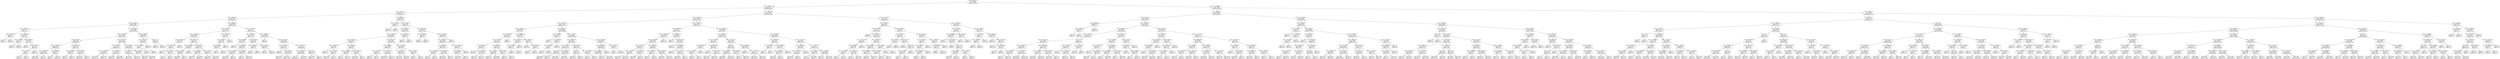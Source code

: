 digraph Tree {
node [shape=box] ;
0 [label="X[2] <= 78901232.0\ngini = 0.4999\nsamples = 44030\nvalue = [21773, 22257]"] ;
1 [label="X[5] <= 100270344.0\ngini = 0.4973\nsamples = 8250\nvalue = [4430, 3820]"] ;
0 -> 1 [labeldistance=2.5, labelangle=45, headlabel="True"] ;
2 [label="X[4] <= 127970712.0\ngini = 0.4915\nsamples = 4072\nvalue = [2301, 1771]"] ;
1 -> 2 ;
3 [label="X[9] <= 106976272.0\ngini = 0.4943\nsamples = 3397\nvalue = [1880, 1517]"] ;
2 -> 3 ;
4 [label="X[10] <= 67919440.0\ngini = 0.4878\nsamples = 2088\nvalue = [1207, 881]"] ;
3 -> 4 ;
5 [label="X[11] <= 66327092.0\ngini = 0.4377\nsamples = 34\nvalue = [11, 23]"] ;
4 -> 5 ;
6 [label="X[4] <= 97041992.0\ngini = 0.375\nsamples = 8\nvalue = [6, 2]"] ;
5 -> 6 ;
7 [label="gini = 0.0\nsamples = 2\nvalue = [0, 2]"] ;
6 -> 7 ;
8 [label="gini = 0.0\nsamples = 6\nvalue = [6, 0]"] ;
6 -> 8 ;
9 [label="X[10] <= 67663216.0\ngini = 0.3107\nsamples = 26\nvalue = [5, 21]"] ;
5 -> 9 ;
10 [label="X[8] <= 72301656.0\ngini = 0.375\nsamples = 4\nvalue = [3, 1]"] ;
9 -> 10 ;
11 [label="gini = 0.0\nsamples = 1\nvalue = [0, 1]"] ;
10 -> 11 ;
12 [label="gini = 0.0\nsamples = 3\nvalue = [3, 0]"] ;
10 -> 12 ;
13 [label="X[8] <= 67488912.0\ngini = 0.1653\nsamples = 22\nvalue = [2, 20]"] ;
9 -> 13 ;
14 [label="gini = 0.0\nsamples = 1\nvalue = [1, 0]"] ;
13 -> 14 ;
15 [label="X[12] <= 65111248.0\ngini = 0.0907\nsamples = 21\nvalue = [1, 20]"] ;
13 -> 15 ;
16 [label="X[9] <= 67928472.0\ngini = 0.5\nsamples = 2\nvalue = [1, 1]"] ;
15 -> 16 ;
17 [label="gini = 0.0\nsamples = 1\nvalue = [1, 0]"] ;
16 -> 17 ;
18 [label="gini = 0.0\nsamples = 1\nvalue = [0, 1]"] ;
16 -> 18 ;
19 [label="gini = 0.0\nsamples = 19\nvalue = [0, 19]"] ;
15 -> 19 ;
20 [label="X[11] <= 124358944.0\ngini = 0.4865\nsamples = 2054\nvalue = [1196, 858]"] ;
4 -> 20 ;
21 [label="X[12] <= 76818368.0\ngini = 0.4877\nsamples = 2026\nvalue = [1172, 854]"] ;
20 -> 21 ;
22 [label="X[9] <= 98305456.0\ngini = 0.4726\nsamples = 760\nvalue = [469, 291]"] ;
21 -> 22 ;
23 [label="X[13] <= 131089120.0\ngini = 0.4819\nsamples = 652\nvalue = [388, 264]"] ;
22 -> 23 ;
24 [label="X[3] <= 133639472.0\ngini = 0.4853\nsamples = 635\nvalue = [372, 263]"] ;
23 -> 24 ;
25 [label="gini = 0.4836\nsamples = 630\nvalue = [372, 258]"] ;
24 -> 25 ;
26 [label="gini = 0.0\nsamples = 5\nvalue = [0, 5]"] ;
24 -> 26 ;
27 [label="X[4] <= 68488336.0\ngini = 0.1107\nsamples = 17\nvalue = [16, 1]"] ;
23 -> 27 ;
28 [label="gini = 0.0\nsamples = 1\nvalue = [0, 1]"] ;
27 -> 28 ;
29 [label="gini = 0.0\nsamples = 16\nvalue = [16, 0]"] ;
27 -> 29 ;
30 [label="X[8] <= 67487776.0\ngini = 0.375\nsamples = 108\nvalue = [81, 27]"] ;
22 -> 30 ;
31 [label="X[5] <= 66601532.0\ngini = 0.2778\nsamples = 6\nvalue = [1, 5]"] ;
30 -> 31 ;
32 [label="gini = 0.0\nsamples = 5\nvalue = [0, 5]"] ;
31 -> 32 ;
33 [label="gini = 0.0\nsamples = 1\nvalue = [1, 0]"] ;
31 -> 33 ;
34 [label="X[5] <= 90612576.0\ngini = 0.3383\nsamples = 102\nvalue = [80, 22]"] ;
30 -> 34 ;
35 [label="gini = 0.3023\nsamples = 97\nvalue = [79, 18]"] ;
34 -> 35 ;
36 [label="gini = 0.32\nsamples = 5\nvalue = [1, 4]"] ;
34 -> 36 ;
37 [label="X[4] <= 115676832.0\ngini = 0.4939\nsamples = 1266\nvalue = [703, 563]"] ;
21 -> 37 ;
38 [label="X[2] <= 73977760.0\ngini = 0.485\nsamples = 917\nvalue = [538, 379]"] ;
37 -> 38 ;
39 [label="X[13] <= 126802432.0\ngini = 0.459\nsamples = 440\nvalue = [283, 157]"] ;
38 -> 39 ;
40 [label="gini = 0.4476\nsamples = 411\nvalue = [272, 139]"] ;
39 -> 40 ;
41 [label="gini = 0.4709\nsamples = 29\nvalue = [11, 18]"] ;
39 -> 41 ;
42 [label="X[7] <= 70135952.0\ngini = 0.4976\nsamples = 477\nvalue = [255, 222]"] ;
38 -> 42 ;
43 [label="gini = 0.3029\nsamples = 43\nvalue = [35, 8]"] ;
42 -> 43 ;
44 [label="gini = 0.4999\nsamples = 434\nvalue = [220, 214]"] ;
42 -> 44 ;
45 [label="X[7] <= 119284744.0\ngini = 0.4985\nsamples = 349\nvalue = [165, 184]"] ;
37 -> 45 ;
46 [label="X[0] <= 96891712.0\ngini = 0.5\nsamples = 319\nvalue = [158, 161]"] ;
45 -> 46 ;
47 [label="gini = 0.4978\nsamples = 272\nvalue = [127, 145]"] ;
46 -> 47 ;
48 [label="gini = 0.4491\nsamples = 47\nvalue = [31, 16]"] ;
46 -> 48 ;
49 [label="X[2] <= 72368936.0\ngini = 0.3578\nsamples = 30\nvalue = [7, 23]"] ;
45 -> 49 ;
50 [label="gini = 0.4959\nsamples = 11\nvalue = [6, 5]"] ;
49 -> 50 ;
51 [label="gini = 0.0997\nsamples = 19\nvalue = [1, 18]"] ;
49 -> 51 ;
52 [label="X[1] <= 133169688.0\ngini = 0.2449\nsamples = 28\nvalue = [24, 4]"] ;
20 -> 52 ;
53 [label="X[6] <= 70497392.0\ngini = 0.0832\nsamples = 23\nvalue = [22, 1]"] ;
52 -> 53 ;
54 [label="X[13] <= 71406688.0\ngini = 0.5\nsamples = 2\nvalue = [1, 1]"] ;
53 -> 54 ;
55 [label="gini = 0.0\nsamples = 1\nvalue = [1, 0]"] ;
54 -> 55 ;
56 [label="gini = 0.0\nsamples = 1\nvalue = [0, 1]"] ;
54 -> 56 ;
57 [label="gini = 0.0\nsamples = 21\nvalue = [21, 0]"] ;
53 -> 57 ;
58 [label="X[20] <= 0.5\ngini = 0.48\nsamples = 5\nvalue = [2, 3]"] ;
52 -> 58 ;
59 [label="gini = 0.0\nsamples = 3\nvalue = [0, 3]"] ;
58 -> 59 ;
60 [label="gini = 0.0\nsamples = 2\nvalue = [2, 0]"] ;
58 -> 60 ;
61 [label="X[8] <= 68318688.0\ngini = 0.4996\nsamples = 1309\nvalue = [673, 636]"] ;
3 -> 61 ;
62 [label="X[4] <= 127417064.0\ngini = 0.4753\nsamples = 198\nvalue = [121, 77]"] ;
61 -> 62 ;
63 [label="X[10] <= 77497664.0\ngini = 0.4612\nsamples = 183\nvalue = [117, 66]"] ;
62 -> 63 ;
64 [label="X[2] <= 75262800.0\ngini = 0.3967\nsamples = 11\nvalue = [3, 8]"] ;
63 -> 64 ;
65 [label="X[3] <= 91128744.0\ngini = 0.32\nsamples = 10\nvalue = [2, 8]"] ;
64 -> 65 ;
66 [label="gini = 0.0\nsamples = 1\nvalue = [1, 0]"] ;
65 -> 66 ;
67 [label="X[8] <= 67376072.0\ngini = 0.1975\nsamples = 9\nvalue = [1, 8]"] ;
65 -> 67 ;
68 [label="gini = 0.5\nsamples = 2\nvalue = [1, 1]"] ;
67 -> 68 ;
69 [label="gini = 0.0\nsamples = 7\nvalue = [0, 7]"] ;
67 -> 69 ;
70 [label="gini = 0.0\nsamples = 1\nvalue = [1, 0]"] ;
64 -> 70 ;
71 [label="X[8] <= 67376072.0\ngini = 0.447\nsamples = 172\nvalue = [114, 58]"] ;
63 -> 71 ;
72 [label="X[0] <= 81142384.0\ngini = 0.4898\nsamples = 21\nvalue = [9, 12]"] ;
71 -> 72 ;
73 [label="X[3] <= 111206432.0\ngini = 0.4592\nsamples = 14\nvalue = [9, 5]"] ;
72 -> 73 ;
74 [label="gini = 0.4082\nsamples = 7\nvalue = [2, 5]"] ;
73 -> 74 ;
75 [label="gini = 0.0\nsamples = 7\nvalue = [7, 0]"] ;
73 -> 75 ;
76 [label="gini = 0.0\nsamples = 7\nvalue = [0, 7]"] ;
72 -> 76 ;
77 [label="X[5] <= 66924216.0\ngini = 0.4237\nsamples = 151\nvalue = [105, 46]"] ;
71 -> 77 ;
78 [label="X[5] <= 65041200.0\ngini = 0.4898\nsamples = 49\nvalue = [28, 21]"] ;
77 -> 78 ;
79 [label="gini = 0.2188\nsamples = 16\nvalue = [14, 2]"] ;
78 -> 79 ;
80 [label="gini = 0.4885\nsamples = 33\nvalue = [14, 19]"] ;
78 -> 80 ;
81 [label="X[9] <= 114823608.0\ngini = 0.37\nsamples = 102\nvalue = [77, 25]"] ;
77 -> 81 ;
82 [label="gini = 0.4882\nsamples = 26\nvalue = [15, 11]"] ;
81 -> 82 ;
83 [label="gini = 0.3006\nsamples = 76\nvalue = [62, 14]"] ;
81 -> 83 ;
84 [label="X[12] <= 100245776.0\ngini = 0.3911\nsamples = 15\nvalue = [4, 11]"] ;
62 -> 84 ;
85 [label="X[2] <= 76157584.0\ngini = 0.2604\nsamples = 13\nvalue = [2, 11]"] ;
84 -> 85 ;
86 [label="X[8] <= 67323824.0\ngini = 0.1528\nsamples = 12\nvalue = [1, 11]"] ;
85 -> 86 ;
87 [label="gini = 0.0\nsamples = 1\nvalue = [1, 0]"] ;
86 -> 87 ;
88 [label="gini = 0.0\nsamples = 11\nvalue = [0, 11]"] ;
86 -> 88 ;
89 [label="gini = 0.0\nsamples = 1\nvalue = [1, 0]"] ;
85 -> 89 ;
90 [label="gini = 0.0\nsamples = 2\nvalue = [2, 0]"] ;
84 -> 90 ;
91 [label="X[11] <= 72488832.0\ngini = 0.5\nsamples = 1111\nvalue = [552, 559]"] ;
61 -> 91 ;
92 [label="X[8] <= 75726064.0\ngini = 0.4692\nsamples = 125\nvalue = [47, 78]"] ;
91 -> 92 ;
93 [label="X[7] <= 62823060.0\ngini = 0.4215\nsamples = 106\nvalue = [32, 74]"] ;
92 -> 93 ;
94 [label="gini = 0.0\nsamples = 4\nvalue = [4, 0]"] ;
93 -> 94 ;
95 [label="X[1] <= 70455928.0\ngini = 0.3983\nsamples = 102\nvalue = [28, 74]"] ;
93 -> 95 ;
96 [label="X[6] <= 97165472.0\ngini = 0.4898\nsamples = 35\nvalue = [15, 20]"] ;
95 -> 96 ;
97 [label="gini = 0.4994\nsamples = 29\nvalue = [15, 14]"] ;
96 -> 97 ;
98 [label="gini = 0.0\nsamples = 6\nvalue = [0, 6]"] ;
96 -> 98 ;
99 [label="X[4] <= 74082688.0\ngini = 0.3128\nsamples = 67\nvalue = [13, 54]"] ;
95 -> 99 ;
100 [label="gini = 0.0\nsamples = 2\nvalue = [2, 0]"] ;
99 -> 100 ;
101 [label="gini = 0.2812\nsamples = 65\nvalue = [11, 54]"] ;
99 -> 101 ;
102 [label="X[4] <= 95503904.0\ngini = 0.3324\nsamples = 19\nvalue = [15, 4]"] ;
92 -> 102 ;
103 [label="X[0] <= 116628432.0\ngini = 0.375\nsamples = 4\nvalue = [1, 3]"] ;
102 -> 103 ;
104 [label="gini = 0.0\nsamples = 3\nvalue = [0, 3]"] ;
103 -> 104 ;
105 [label="gini = 0.0\nsamples = 1\nvalue = [1, 0]"] ;
103 -> 105 ;
106 [label="X[6] <= 70929064.0\ngini = 0.1244\nsamples = 15\nvalue = [14, 1]"] ;
102 -> 106 ;
107 [label="gini = 0.0\nsamples = 1\nvalue = [0, 1]"] ;
106 -> 107 ;
108 [label="gini = 0.0\nsamples = 14\nvalue = [14, 0]"] ;
106 -> 108 ;
109 [label="X[9] <= 108598048.0\ngini = 0.4997\nsamples = 986\nvalue = [505, 481]"] ;
91 -> 109 ;
110 [label="gini = 0.0\nsamples = 6\nvalue = [0, 6]"] ;
109 -> 110 ;
111 [label="X[6] <= 71303784.0\ngini = 0.4995\nsamples = 980\nvalue = [505, 475]"] ;
109 -> 111 ;
112 [label="X[10] <= 112140032.0\ngini = 0.4805\nsamples = 172\nvalue = [103, 69]"] ;
111 -> 112 ;
113 [label="gini = 0.0\nsamples = 9\nvalue = [9, 0]"] ;
112 -> 113 ;
114 [label="X[13] <= 65424576.0\ngini = 0.4882\nsamples = 163\nvalue = [94, 69]"] ;
112 -> 114 ;
115 [label="gini = 0.255\nsamples = 20\nvalue = [17, 3]"] ;
114 -> 115 ;
116 [label="gini = 0.497\nsamples = 143\nvalue = [77, 66]"] ;
114 -> 116 ;
117 [label="X[4] <= 122601504.0\ngini = 0.5\nsamples = 808\nvalue = [402, 406]"] ;
111 -> 117 ;
118 [label="X[6] <= 116157216.0\ngini = 0.4994\nsamples = 681\nvalue = [352, 329]"] ;
117 -> 118 ;
119 [label="gini = 0.5\nsamples = 614\nvalue = [309, 305]"] ;
118 -> 119 ;
120 [label="gini = 0.4598\nsamples = 67\nvalue = [43, 24]"] ;
118 -> 120 ;
121 [label="X[20] <= 0.5\ngini = 0.4774\nsamples = 127\nvalue = [50, 77]"] ;
117 -> 121 ;
122 [label="gini = 0.4628\nsamples = 121\nvalue = [44, 77]"] ;
121 -> 122 ;
123 [label="gini = 0.0\nsamples = 6\nvalue = [6, 0]"] ;
121 -> 123 ;
124 [label="X[1] <= 65024044.0\ngini = 0.4694\nsamples = 675\nvalue = [421, 254]"] ;
2 -> 124 ;
125 [label="X[2] <= 73273376.0\ngini = 0.1172\nsamples = 16\nvalue = [15, 1]"] ;
124 -> 125 ;
126 [label="gini = 0.0\nsamples = 15\nvalue = [15, 0]"] ;
125 -> 126 ;
127 [label="gini = 0.0\nsamples = 1\nvalue = [0, 1]"] ;
125 -> 127 ;
128 [label="X[12] <= 71585920.0\ngini = 0.473\nsamples = 659\nvalue = [406, 253]"] ;
124 -> 128 ;
129 [label="X[6] <= 122434336.0\ngini = 0.4924\nsamples = 292\nvalue = [164, 128]"] ;
128 -> 129 ;
130 [label="X[1] <= 70453568.0\ngini = 0.4885\nsamples = 283\nvalue = [163, 120]"] ;
129 -> 130 ;
131 [label="X[8] <= 67684496.0\ngini = 0.3953\nsamples = 59\nvalue = [43, 16]"] ;
130 -> 131 ;
132 [label="X[6] <= 76857456.0\ngini = 0.4898\nsamples = 14\nvalue = [6, 8]"] ;
131 -> 132 ;
133 [label="gini = 0.0\nsamples = 6\nvalue = [0, 6]"] ;
132 -> 133 ;
134 [label="X[1] <= 65572264.0\ngini = 0.375\nsamples = 8\nvalue = [6, 2]"] ;
132 -> 134 ;
135 [label="gini = 0.4444\nsamples = 3\nvalue = [1, 2]"] ;
134 -> 135 ;
136 [label="gini = 0.0\nsamples = 5\nvalue = [5, 0]"] ;
134 -> 136 ;
137 [label="X[2] <= 67985200.0\ngini = 0.2923\nsamples = 45\nvalue = [37, 8]"] ;
131 -> 137 ;
138 [label="X[10] <= 127500096.0\ngini = 0.4688\nsamples = 8\nvalue = [3, 5]"] ;
137 -> 138 ;
139 [label="gini = 0.0\nsamples = 4\nvalue = [0, 4]"] ;
138 -> 139 ;
140 [label="gini = 0.375\nsamples = 4\nvalue = [3, 1]"] ;
138 -> 140 ;
141 [label="X[0] <= 109012624.0\ngini = 0.149\nsamples = 37\nvalue = [34, 3]"] ;
137 -> 141 ;
142 [label="gini = 0.1049\nsamples = 36\nvalue = [34, 2]"] ;
141 -> 142 ;
143 [label="gini = 0.0\nsamples = 1\nvalue = [0, 1]"] ;
141 -> 143 ;
144 [label="X[5] <= 67243120.0\ngini = 0.4974\nsamples = 224\nvalue = [120, 104]"] ;
130 -> 144 ;
145 [label="X[1] <= 76449584.0\ngini = 0.4869\nsamples = 179\nvalue = [104, 75]"] ;
144 -> 145 ;
146 [label="X[1] <= 71588704.0\ngini = 0.4321\nsamples = 19\nvalue = [6, 13]"] ;
145 -> 146 ;
147 [label="gini = 0.5\nsamples = 12\nvalue = [6, 6]"] ;
146 -> 147 ;
148 [label="gini = 0.0\nsamples = 7\nvalue = [0, 7]"] ;
146 -> 148 ;
149 [label="X[6] <= 116720752.0\ngini = 0.4747\nsamples = 160\nvalue = [98, 62]"] ;
145 -> 149 ;
150 [label="gini = 0.4663\nsamples = 154\nvalue = [97, 57]"] ;
149 -> 150 ;
151 [label="gini = 0.2778\nsamples = 6\nvalue = [1, 5]"] ;
149 -> 151 ;
152 [label="X[3] <= 132948072.0\ngini = 0.4583\nsamples = 45\nvalue = [16, 29]"] ;
144 -> 152 ;
153 [label="X[4] <= 133474112.0\ngini = 0.3878\nsamples = 38\nvalue = [10, 28]"] ;
152 -> 153 ;
154 [label="gini = 0.3047\nsamples = 32\nvalue = [6, 26]"] ;
153 -> 154 ;
155 [label="gini = 0.4444\nsamples = 6\nvalue = [4, 2]"] ;
153 -> 155 ;
156 [label="X[5] <= 71241664.0\ngini = 0.2449\nsamples = 7\nvalue = [6, 1]"] ;
152 -> 156 ;
157 [label="gini = 0.0\nsamples = 1\nvalue = [0, 1]"] ;
156 -> 157 ;
158 [label="gini = 0.0\nsamples = 6\nvalue = [6, 0]"] ;
156 -> 158 ;
159 [label="X[4] <= 133614576.0\ngini = 0.1975\nsamples = 9\nvalue = [1, 8]"] ;
129 -> 159 ;
160 [label="gini = 0.0\nsamples = 8\nvalue = [0, 8]"] ;
159 -> 160 ;
161 [label="gini = 0.0\nsamples = 1\nvalue = [1, 0]"] ;
159 -> 161 ;
162 [label="X[1] <= 65400168.0\ngini = 0.4492\nsamples = 367\nvalue = [242, 125]"] ;
128 -> 162 ;
163 [label="X[12] <= 90248944.0\ngini = 0.375\nsamples = 8\nvalue = [2, 6]"] ;
162 -> 163 ;
164 [label="gini = 0.0\nsamples = 6\nvalue = [0, 6]"] ;
163 -> 164 ;
165 [label="gini = 0.0\nsamples = 2\nvalue = [2, 0]"] ;
163 -> 165 ;
166 [label="X[6] <= 128037064.0\ngini = 0.4432\nsamples = 359\nvalue = [240, 119]"] ;
162 -> 166 ;
167 [label="X[12] <= 103358776.0\ngini = 0.4393\nsamples = 356\nvalue = [240, 116]"] ;
166 -> 167 ;
168 [label="X[10] <= 68690744.0\ngini = 0.4238\nsamples = 315\nvalue = [219, 96]"] ;
167 -> 168 ;
169 [label="X[12] <= 93914488.0\ngini = 0.375\nsamples = 8\nvalue = [2, 6]"] ;
168 -> 169 ;
170 [label="gini = 0.0\nsamples = 6\nvalue = [0, 6]"] ;
169 -> 170 ;
171 [label="gini = 0.0\nsamples = 2\nvalue = [2, 0]"] ;
169 -> 171 ;
172 [label="X[8] <= 101140496.0\ngini = 0.4144\nsamples = 307\nvalue = [217, 90]"] ;
168 -> 172 ;
173 [label="gini = 0.4074\nsamples = 302\nvalue = [216, 86]"] ;
172 -> 173 ;
174 [label="gini = 0.32\nsamples = 5\nvalue = [1, 4]"] ;
172 -> 174 ;
175 [label="X[10] <= 129974344.0\ngini = 0.4997\nsamples = 41\nvalue = [21, 20]"] ;
167 -> 175 ;
176 [label="X[5] <= 95466864.0\ngini = 0.4628\nsamples = 33\nvalue = [21, 12]"] ;
175 -> 176 ;
177 [label="gini = 0.4959\nsamples = 22\nvalue = [10, 12]"] ;
176 -> 177 ;
178 [label="gini = 0.0\nsamples = 11\nvalue = [11, 0]"] ;
176 -> 178 ;
179 [label="gini = 0.0\nsamples = 8\nvalue = [0, 8]"] ;
175 -> 179 ;
180 [label="gini = 0.0\nsamples = 3\nvalue = [0, 3]"] ;
166 -> 180 ;
181 [label="X[7] <= 119370680.0\ngini = 0.4998\nsamples = 4178\nvalue = [2129, 2049]"] ;
1 -> 181 ;
182 [label="X[5] <= 122322168.0\ngini = 0.4994\nsamples = 3918\nvalue = [2024, 1894]"] ;
181 -> 182 ;
183 [label="X[5] <= 101417016.0\ngini = 0.4973\nsamples = 2192\nvalue = [1177, 1015]"] ;
182 -> 183 ;
184 [label="X[6] <= 116024024.0\ngini = 0.4913\nsamples = 189\nvalue = [82, 107]"] ;
183 -> 184 ;
185 [label="X[0] <= 118244032.0\ngini = 0.4785\nsamples = 164\nvalue = [65, 99]"] ;
184 -> 185 ;
186 [label="X[2] <= 72677584.0\ngini = 0.4718\nsamples = 160\nvalue = [61, 99]"] ;
185 -> 186 ;
187 [label="X[7] <= 69339144.0\ngini = 0.498\nsamples = 47\nvalue = [25, 22]"] ;
186 -> 187 ;
188 [label="gini = 0.0\nsamples = 9\nvalue = [0, 9]"] ;
187 -> 188 ;
189 [label="X[9] <= 130940968.0\ngini = 0.4501\nsamples = 38\nvalue = [25, 13]"] ;
187 -> 189 ;
190 [label="gini = 0.375\nsamples = 32\nvalue = [24, 8]"] ;
189 -> 190 ;
191 [label="gini = 0.2778\nsamples = 6\nvalue = [1, 5]"] ;
189 -> 191 ;
192 [label="X[0] <= 99175456.0\ngini = 0.4342\nsamples = 113\nvalue = [36, 77]"] ;
186 -> 192 ;
193 [label="X[2] <= 73274160.0\ngini = 0.4633\nsamples = 96\nvalue = [35, 61]"] ;
192 -> 193 ;
194 [label="gini = 0.2311\nsamples = 15\nvalue = [2, 13]"] ;
193 -> 194 ;
195 [label="gini = 0.4829\nsamples = 81\nvalue = [33, 48]"] ;
193 -> 195 ;
196 [label="X[8] <= 81535632.0\ngini = 0.1107\nsamples = 17\nvalue = [1, 16]"] ;
192 -> 196 ;
197 [label="gini = 0.0\nsamples = 15\nvalue = [0, 15]"] ;
196 -> 197 ;
198 [label="gini = 0.5\nsamples = 2\nvalue = [1, 1]"] ;
196 -> 198 ;
199 [label="gini = 0.0\nsamples = 4\nvalue = [4, 0]"] ;
185 -> 199 ;
200 [label="X[3] <= 119982696.0\ngini = 0.4352\nsamples = 25\nvalue = [17, 8]"] ;
184 -> 200 ;
201 [label="X[0] <= 120147536.0\ngini = 0.2311\nsamples = 15\nvalue = [13, 2]"] ;
200 -> 201 ;
202 [label="X[2] <= 78719336.0\ngini = 0.1327\nsamples = 14\nvalue = [13, 1]"] ;
201 -> 202 ;
203 [label="gini = 0.0\nsamples = 13\nvalue = [13, 0]"] ;
202 -> 203 ;
204 [label="gini = 0.0\nsamples = 1\nvalue = [0, 1]"] ;
202 -> 204 ;
205 [label="gini = 0.0\nsamples = 1\nvalue = [0, 1]"] ;
201 -> 205 ;
206 [label="X[3] <= 125642672.0\ngini = 0.48\nsamples = 10\nvalue = [4, 6]"] ;
200 -> 206 ;
207 [label="gini = 0.0\nsamples = 5\nvalue = [0, 5]"] ;
206 -> 207 ;
208 [label="X[4] <= 108682496.0\ngini = 0.32\nsamples = 5\nvalue = [4, 1]"] ;
206 -> 208 ;
209 [label="gini = 0.0\nsamples = 1\nvalue = [0, 1]"] ;
208 -> 209 ;
210 [label="gini = 0.0\nsamples = 4\nvalue = [4, 0]"] ;
208 -> 210 ;
211 [label="X[4] <= 66357000.0\ngini = 0.4956\nsamples = 2003\nvalue = [1095, 908]"] ;
183 -> 211 ;
212 [label="X[6] <= 78729808.0\ngini = 0.2975\nsamples = 11\nvalue = [2, 9]"] ;
211 -> 212 ;
213 [label="gini = 0.0\nsamples = 1\nvalue = [1, 0]"] ;
212 -> 213 ;
214 [label="X[0] <= 71869480.0\ngini = 0.18\nsamples = 10\nvalue = [1, 9]"] ;
212 -> 214 ;
215 [label="X[7] <= 70684592.0\ngini = 0.5\nsamples = 2\nvalue = [1, 1]"] ;
214 -> 215 ;
216 [label="gini = 0.0\nsamples = 1\nvalue = [1, 0]"] ;
215 -> 216 ;
217 [label="gini = 0.0\nsamples = 1\nvalue = [0, 1]"] ;
215 -> 217 ;
218 [label="gini = 0.0\nsamples = 8\nvalue = [0, 8]"] ;
214 -> 218 ;
219 [label="X[9] <= 115258944.0\ngini = 0.4953\nsamples = 1992\nvalue = [1093, 899]"] ;
211 -> 219 ;
220 [label="X[1] <= 124004320.0\ngini = 0.4901\nsamples = 1215\nvalue = [693, 522]"] ;
219 -> 220 ;
221 [label="X[4] <= 75422712.0\ngini = 0.4934\nsamples = 1112\nvalue = [620, 492]"] ;
220 -> 221 ;
222 [label="X[30] <= 0.5\ngini = 0.4058\nsamples = 53\nvalue = [38, 15]"] ;
221 -> 222 ;
223 [label="gini = 0.3698\nsamples = 49\nvalue = [37, 12]"] ;
222 -> 223 ;
224 [label="gini = 0.375\nsamples = 4\nvalue = [1, 3]"] ;
222 -> 224 ;
225 [label="X[8] <= 81100800.0\ngini = 0.4951\nsamples = 1059\nvalue = [582, 477]"] ;
221 -> 225 ;
226 [label="gini = 0.4902\nsamples = 828\nvalue = [472, 356]"] ;
225 -> 226 ;
227 [label="gini = 0.4989\nsamples = 231\nvalue = [110, 121]"] ;
225 -> 227 ;
228 [label="X[7] <= 107612392.0\ngini = 0.4129\nsamples = 103\nvalue = [73, 30]"] ;
220 -> 228 ;
229 [label="X[34] <= 0.5\ngini = 0.3776\nsamples = 95\nvalue = [71, 24]"] ;
228 -> 229 ;
230 [label="gini = 0.3523\nsamples = 92\nvalue = [71, 21]"] ;
229 -> 230 ;
231 [label="gini = 0.0\nsamples = 3\nvalue = [0, 3]"] ;
229 -> 231 ;
232 [label="X[11] <= 114568096.0\ngini = 0.375\nsamples = 8\nvalue = [2, 6]"] ;
228 -> 232 ;
233 [label="gini = 0.0\nsamples = 2\nvalue = [2, 0]"] ;
232 -> 233 ;
234 [label="gini = 0.0\nsamples = 6\nvalue = [0, 6]"] ;
232 -> 234 ;
235 [label="X[6] <= 117087008.0\ngini = 0.4996\nsamples = 777\nvalue = [400, 377]"] ;
219 -> 235 ;
236 [label="X[3] <= 133768544.0\ngini = 0.4992\nsamples = 767\nvalue = [399, 368]"] ;
235 -> 236 ;
237 [label="X[9] <= 115381392.0\ngini = 0.4989\nsamples = 763\nvalue = [399, 364]"] ;
236 -> 237 ;
238 [label="gini = 0.32\nsamples = 10\nvalue = [2, 8]"] ;
237 -> 238 ;
239 [label="gini = 0.4985\nsamples = 753\nvalue = [397, 356]"] ;
237 -> 239 ;
240 [label="gini = 0.0\nsamples = 4\nvalue = [0, 4]"] ;
236 -> 240 ;
241 [label="X[2] <= 68192480.0\ngini = 0.18\nsamples = 10\nvalue = [1, 9]"] ;
235 -> 241 ;
242 [label="gini = 0.0\nsamples = 1\nvalue = [1, 0]"] ;
241 -> 242 ;
243 [label="gini = 0.0\nsamples = 9\nvalue = [0, 9]"] ;
241 -> 243 ;
244 [label="X[12] <= 114752448.0\ngini = 0.4998\nsamples = 1726\nvalue = [847, 879]"] ;
182 -> 244 ;
245 [label="X[8] <= 81203408.0\ngini = 0.4851\nsamples = 261\nvalue = [153, 108]"] ;
244 -> 245 ;
246 [label="X[9] <= 133039944.0\ngini = 0.4587\nsamples = 188\nvalue = [121, 67]"] ;
245 -> 246 ;
247 [label="X[3] <= 102252968.0\ngini = 0.4694\nsamples = 178\nvalue = [111, 67]"] ;
246 -> 247 ;
248 [label="X[3] <= 96817120.0\ngini = 0.4961\nsamples = 79\nvalue = [43, 36]"] ;
247 -> 248 ;
249 [label="X[0] <= 73477904.0\ngini = 0.4749\nsamples = 67\nvalue = [41, 26]"] ;
248 -> 249 ;
250 [label="gini = 0.3967\nsamples = 11\nvalue = [3, 8]"] ;
249 -> 250 ;
251 [label="gini = 0.4362\nsamples = 56\nvalue = [38, 18]"] ;
249 -> 251 ;
252 [label="X[10] <= 99093520.0\ngini = 0.2778\nsamples = 12\nvalue = [2, 10]"] ;
248 -> 252 ;
253 [label="gini = 0.4444\nsamples = 3\nvalue = [2, 1]"] ;
252 -> 253 ;
254 [label="gini = 0.0\nsamples = 9\nvalue = [0, 9]"] ;
252 -> 254 ;
255 [label="X[1] <= 76183984.0\ngini = 0.4302\nsamples = 99\nvalue = [68, 31]"] ;
247 -> 255 ;
256 [label="X[5] <= 122502336.0\ngini = 0.375\nsamples = 8\nvalue = [2, 6]"] ;
255 -> 256 ;
257 [label="gini = 0.0\nsamples = 2\nvalue = [2, 0]"] ;
256 -> 257 ;
258 [label="gini = 0.0\nsamples = 6\nvalue = [0, 6]"] ;
256 -> 258 ;
259 [label="X[4] <= 127140512.0\ngini = 0.3985\nsamples = 91\nvalue = [66, 25]"] ;
255 -> 259 ;
260 [label="gini = 0.258\nsamples = 46\nvalue = [39, 7]"] ;
259 -> 260 ;
261 [label="gini = 0.48\nsamples = 45\nvalue = [27, 18]"] ;
259 -> 261 ;
262 [label="gini = 0.0\nsamples = 10\nvalue = [10, 0]"] ;
246 -> 262 ;
263 [label="X[1] <= 86967912.0\ngini = 0.4924\nsamples = 73\nvalue = [32, 41]"] ;
245 -> 263 ;
264 [label="gini = 0.0\nsamples = 7\nvalue = [0, 7]"] ;
263 -> 264 ;
265 [label="X[1] <= 94753744.0\ngini = 0.4995\nsamples = 66\nvalue = [32, 34]"] ;
263 -> 265 ;
266 [label="gini = 0.0\nsamples = 4\nvalue = [4, 0]"] ;
265 -> 266 ;
267 [label="X[7] <= 68694144.0\ngini = 0.4953\nsamples = 62\nvalue = [28, 34]"] ;
265 -> 267 ;
268 [label="gini = 0.0\nsamples = 6\nvalue = [0, 6]"] ;
267 -> 268 ;
269 [label="X[10] <= 127718416.0\ngini = 0.5\nsamples = 56\nvalue = [28, 28]"] ;
267 -> 269 ;
270 [label="gini = 0.4952\nsamples = 51\nvalue = [23, 28]"] ;
269 -> 270 ;
271 [label="gini = 0.0\nsamples = 5\nvalue = [5, 0]"] ;
269 -> 271 ;
272 [label="X[11] <= 122894616.0\ngini = 0.4986\nsamples = 1465\nvalue = [694, 771]"] ;
244 -> 272 ;
273 [label="X[13] <= 71303392.0\ngini = 0.4955\nsamples = 1107\nvalue = [501, 606]"] ;
272 -> 273 ;
274 [label="X[11] <= 76743072.0\ngini = 0.4254\nsamples = 101\nvalue = [31, 70]"] ;
273 -> 274 ;
275 [label="X[1] <= 65894640.0\ngini = 0.375\nsamples = 8\nvalue = [6, 2]"] ;
274 -> 275 ;
276 [label="X[12] <= 132125312.0\ngini = 0.4444\nsamples = 3\nvalue = [1, 2]"] ;
275 -> 276 ;
277 [label="gini = 0.0\nsamples = 2\nvalue = [0, 2]"] ;
276 -> 277 ;
278 [label="gini = 0.0\nsamples = 1\nvalue = [1, 0]"] ;
276 -> 278 ;
279 [label="gini = 0.0\nsamples = 5\nvalue = [5, 0]"] ;
275 -> 279 ;
280 [label="X[4] <= 66877588.0\ngini = 0.3931\nsamples = 93\nvalue = [25, 68]"] ;
274 -> 280 ;
281 [label="gini = 0.0\nsamples = 2\nvalue = [2, 0]"] ;
280 -> 281 ;
282 [label="X[3] <= 107610400.0\ngini = 0.3777\nsamples = 91\nvalue = [23, 68]"] ;
280 -> 282 ;
283 [label="gini = 0.1327\nsamples = 28\nvalue = [2, 26]"] ;
282 -> 283 ;
284 [label="gini = 0.4444\nsamples = 63\nvalue = [21, 42]"] ;
282 -> 284 ;
285 [label="X[12] <= 126711200.0\ngini = 0.4978\nsamples = 1006\nvalue = [470, 536]"] ;
273 -> 285 ;
286 [label="X[33] <= 0.5\ngini = 0.4933\nsamples = 674\nvalue = [298, 376]"] ;
285 -> 286 ;
287 [label="X[3] <= 85394192.0\ngini = 0.4912\nsamples = 657\nvalue = [285, 372]"] ;
286 -> 287 ;
288 [label="gini = 0.4986\nsamples = 131\nvalue = [69, 62]"] ;
287 -> 288 ;
289 [label="gini = 0.484\nsamples = 526\nvalue = [216, 310]"] ;
287 -> 289 ;
290 [label="X[2] <= 72491856.0\ngini = 0.3599\nsamples = 17\nvalue = [13, 4]"] ;
286 -> 290 ;
291 [label="gini = 0.0\nsamples = 2\nvalue = [0, 2]"] ;
290 -> 291 ;
292 [label="gini = 0.2311\nsamples = 15\nvalue = [13, 2]"] ;
290 -> 292 ;
293 [label="X[12] <= 126844832.0\ngini = 0.4993\nsamples = 332\nvalue = [172, 160]"] ;
285 -> 293 ;
294 [label="gini = 0.0\nsamples = 11\nvalue = [11, 0]"] ;
293 -> 294 ;
295 [label="X[10] <= 117365320.0\ngini = 0.5\nsamples = 321\nvalue = [161, 160]"] ;
293 -> 295 ;
296 [label="gini = 0.4912\nsamples = 196\nvalue = [85, 111]"] ;
295 -> 296 ;
297 [label="gini = 0.4767\nsamples = 125\nvalue = [76, 49]"] ;
295 -> 297 ;
298 [label="X[1] <= 124004320.0\ngini = 0.4969\nsamples = 358\nvalue = [193, 165]"] ;
272 -> 298 ;
299 [label="X[8] <= 74204832.0\ngini = 0.4527\nsamples = 52\nvalue = [18, 34]"] ;
298 -> 299 ;
300 [label="X[3] <= 126231808.0\ngini = 0.42\nsamples = 10\nvalue = [7, 3]"] ;
299 -> 300 ;
301 [label="gini = 0.0\nsamples = 7\nvalue = [7, 0]"] ;
300 -> 301 ;
302 [label="gini = 0.0\nsamples = 3\nvalue = [0, 3]"] ;
300 -> 302 ;
303 [label="X[12] <= 131833856.0\ngini = 0.3866\nsamples = 42\nvalue = [11, 31]"] ;
299 -> 303 ;
304 [label="X[6] <= 110829984.0\ngini = 0.4709\nsamples = 29\nvalue = [11, 18]"] ;
303 -> 304 ;
305 [label="gini = 0.426\nsamples = 26\nvalue = [8, 18]"] ;
304 -> 305 ;
306 [label="gini = 0.0\nsamples = 3\nvalue = [3, 0]"] ;
304 -> 306 ;
307 [label="gini = 0.0\nsamples = 13\nvalue = [0, 13]"] ;
303 -> 307 ;
308 [label="X[9] <= 115121504.0\ngini = 0.4897\nsamples = 306\nvalue = [175, 131]"] ;
298 -> 308 ;
309 [label="X[3] <= 133684000.0\ngini = 0.4043\nsamples = 96\nvalue = [69, 27]"] ;
308 -> 309 ;
310 [label="X[13] <= 116525024.0\ngini = 0.375\nsamples = 92\nvalue = [69, 23]"] ;
309 -> 310 ;
311 [label="gini = 0.3168\nsamples = 76\nvalue = [61, 15]"] ;
310 -> 311 ;
312 [label="gini = 0.5\nsamples = 16\nvalue = [8, 8]"] ;
310 -> 312 ;
313 [label="gini = 0.0\nsamples = 4\nvalue = [0, 4]"] ;
309 -> 313 ;
314 [label="X[11] <= 123308752.0\ngini = 0.5\nsamples = 210\nvalue = [106, 104]"] ;
308 -> 314 ;
315 [label="X[0] <= 74939872.0\ngini = 0.3512\nsamples = 22\nvalue = [17, 5]"] ;
314 -> 315 ;
316 [label="gini = 0.0\nsamples = 13\nvalue = [13, 0]"] ;
315 -> 316 ;
317 [label="gini = 0.4938\nsamples = 9\nvalue = [4, 5]"] ;
315 -> 317 ;
318 [label="X[5] <= 122700880.0\ngini = 0.4986\nsamples = 188\nvalue = [89, 99]"] ;
314 -> 318 ;
319 [label="gini = 0.375\nsamples = 20\nvalue = [15, 5]"] ;
318 -> 319 ;
320 [label="gini = 0.4929\nsamples = 168\nvalue = [74, 94]"] ;
318 -> 320 ;
321 [label="X[11] <= 117677008.0\ngini = 0.4815\nsamples = 260\nvalue = [105, 155]"] ;
181 -> 321 ;
322 [label="X[2] <= 78102752.0\ngini = 0.4498\nsamples = 202\nvalue = [69, 133]"] ;
321 -> 322 ;
323 [label="X[11] <= 67224656.0\ngini = 0.3732\nsamples = 141\nvalue = [35, 106]"] ;
322 -> 323 ;
324 [label="gini = 0.0\nsamples = 2\nvalue = [2, 0]"] ;
323 -> 324 ;
325 [label="X[8] <= 75923152.0\ngini = 0.3621\nsamples = 139\nvalue = [33, 106]"] ;
323 -> 325 ;
326 [label="X[7] <= 131987744.0\ngini = 0.2355\nsamples = 66\nvalue = [9, 57]"] ;
325 -> 326 ;
327 [label="X[2] <= 68018000.0\ngini = 0.1948\nsamples = 64\nvalue = [7, 57]"] ;
326 -> 327 ;
328 [label="X[5] <= 125351896.0\ngini = 0.48\nsamples = 5\nvalue = [3, 2]"] ;
327 -> 328 ;
329 [label="gini = 0.0\nsamples = 2\nvalue = [0, 2]"] ;
328 -> 329 ;
330 [label="gini = 0.0\nsamples = 3\nvalue = [3, 0]"] ;
328 -> 330 ;
331 [label="X[9] <= 110620352.0\ngini = 0.1264\nsamples = 59\nvalue = [4, 55]"] ;
327 -> 331 ;
332 [label="gini = 0.0\nsamples = 41\nvalue = [0, 41]"] ;
331 -> 332 ;
333 [label="gini = 0.3457\nsamples = 18\nvalue = [4, 14]"] ;
331 -> 333 ;
334 [label="gini = 0.0\nsamples = 2\nvalue = [2, 0]"] ;
326 -> 334 ;
335 [label="X[10] <= 127669072.0\ngini = 0.4414\nsamples = 73\nvalue = [24, 49]"] ;
325 -> 335 ;
336 [label="X[9] <= 108766288.0\ngini = 0.3967\nsamples = 66\nvalue = [18, 48]"] ;
335 -> 336 ;
337 [label="X[0] <= 128889392.0\ngini = 0.4701\nsamples = 45\nvalue = [17, 28]"] ;
336 -> 337 ;
338 [label="gini = 0.426\nsamples = 39\nvalue = [12, 27]"] ;
337 -> 338 ;
339 [label="gini = 0.2778\nsamples = 6\nvalue = [5, 1]"] ;
337 -> 339 ;
340 [label="X[12] <= 132306080.0\ngini = 0.0907\nsamples = 21\nvalue = [1, 20]"] ;
336 -> 340 ;
341 [label="gini = 0.0\nsamples = 20\nvalue = [0, 20]"] ;
340 -> 341 ;
342 [label="gini = 0.0\nsamples = 1\nvalue = [1, 0]"] ;
340 -> 342 ;
343 [label="X[5] <= 117128992.0\ngini = 0.2449\nsamples = 7\nvalue = [6, 1]"] ;
335 -> 343 ;
344 [label="gini = 0.0\nsamples = 6\nvalue = [6, 0]"] ;
343 -> 344 ;
345 [label="gini = 0.0\nsamples = 1\nvalue = [0, 1]"] ;
343 -> 345 ;
346 [label="X[10] <= 97905904.0\ngini = 0.4934\nsamples = 61\nvalue = [34, 27]"] ;
322 -> 346 ;
347 [label="X[11] <= 77893472.0\ngini = 0.4592\nsamples = 28\nvalue = [10, 18]"] ;
346 -> 347 ;
348 [label="X[8] <= 75091216.0\ngini = 0.2778\nsamples = 6\nvalue = [5, 1]"] ;
347 -> 348 ;
349 [label="gini = 0.0\nsamples = 1\nvalue = [0, 1]"] ;
348 -> 349 ;
350 [label="gini = 0.0\nsamples = 5\nvalue = [5, 0]"] ;
348 -> 350 ;
351 [label="X[8] <= 74067120.0\ngini = 0.3512\nsamples = 22\nvalue = [5, 17]"] ;
347 -> 351 ;
352 [label="gini = 0.0\nsamples = 2\nvalue = [2, 0]"] ;
351 -> 352 ;
353 [label="X[15] <= 0.5\ngini = 0.255\nsamples = 20\nvalue = [3, 17]"] ;
351 -> 353 ;
354 [label="X[3] <= 65411728.0\ngini = 0.1049\nsamples = 18\nvalue = [1, 17]"] ;
353 -> 354 ;
355 [label="gini = 0.0\nsamples = 1\nvalue = [1, 0]"] ;
354 -> 355 ;
356 [label="gini = 0.0\nsamples = 17\nvalue = [0, 17]"] ;
354 -> 356 ;
357 [label="gini = 0.0\nsamples = 2\nvalue = [2, 0]"] ;
353 -> 357 ;
358 [label="X[13] <= 85657264.0\ngini = 0.3967\nsamples = 33\nvalue = [24, 9]"] ;
346 -> 358 ;
359 [label="X[7] <= 124421232.0\ngini = 0.497\nsamples = 13\nvalue = [6, 7]"] ;
358 -> 359 ;
360 [label="X[4] <= 87393088.0\ngini = 0.375\nsamples = 8\nvalue = [6, 2]"] ;
359 -> 360 ;
361 [label="X[0] <= 120596584.0\ngini = 0.4444\nsamples = 3\nvalue = [1, 2]"] ;
360 -> 361 ;
362 [label="gini = 0.0\nsamples = 2\nvalue = [0, 2]"] ;
361 -> 362 ;
363 [label="gini = 0.0\nsamples = 1\nvalue = [1, 0]"] ;
361 -> 363 ;
364 [label="gini = 0.0\nsamples = 5\nvalue = [5, 0]"] ;
360 -> 364 ;
365 [label="gini = 0.0\nsamples = 5\nvalue = [0, 5]"] ;
359 -> 365 ;
366 [label="X[8] <= 112884704.0\ngini = 0.18\nsamples = 20\nvalue = [18, 2]"] ;
358 -> 366 ;
367 [label="X[1] <= 81909360.0\ngini = 0.0997\nsamples = 19\nvalue = [18, 1]"] ;
366 -> 367 ;
368 [label="gini = 0.0\nsamples = 1\nvalue = [0, 1]"] ;
367 -> 368 ;
369 [label="gini = 0.0\nsamples = 18\nvalue = [18, 0]"] ;
367 -> 369 ;
370 [label="gini = 0.0\nsamples = 1\nvalue = [0, 1]"] ;
366 -> 370 ;
371 [label="X[1] <= 128847400.0\ngini = 0.4709\nsamples = 58\nvalue = [36, 22]"] ;
321 -> 371 ;
372 [label="X[6] <= 111419856.0\ngini = 0.32\nsamples = 30\nvalue = [24, 6]"] ;
371 -> 372 ;
373 [label="X[12] <= 89648928.0\ngini = 0.2524\nsamples = 27\nvalue = [23, 4]"] ;
372 -> 373 ;
374 [label="gini = 0.0\nsamples = 1\nvalue = [0, 1]"] ;
373 -> 374 ;
375 [label="X[13] <= 66333600.0\ngini = 0.2041\nsamples = 26\nvalue = [23, 3]"] ;
373 -> 375 ;
376 [label="gini = 0.0\nsamples = 1\nvalue = [0, 1]"] ;
375 -> 376 ;
377 [label="X[20] <= 0.5\ngini = 0.1472\nsamples = 25\nvalue = [23, 2]"] ;
375 -> 377 ;
378 [label="X[2] <= 70779496.0\ngini = 0.0832\nsamples = 23\nvalue = [22, 1]"] ;
377 -> 378 ;
379 [label="gini = 0.4444\nsamples = 3\nvalue = [2, 1]"] ;
378 -> 379 ;
380 [label="gini = 0.0\nsamples = 20\nvalue = [20, 0]"] ;
378 -> 380 ;
381 [label="X[7] <= 120092608.0\ngini = 0.5\nsamples = 2\nvalue = [1, 1]"] ;
377 -> 381 ;
382 [label="gini = 0.0\nsamples = 1\nvalue = [1, 0]"] ;
381 -> 382 ;
383 [label="gini = 0.0\nsamples = 1\nvalue = [0, 1]"] ;
381 -> 383 ;
384 [label="X[1] <= 125729792.0\ngini = 0.4444\nsamples = 3\nvalue = [1, 2]"] ;
372 -> 384 ;
385 [label="gini = 0.0\nsamples = 2\nvalue = [0, 2]"] ;
384 -> 385 ;
386 [label="gini = 0.0\nsamples = 1\nvalue = [1, 0]"] ;
384 -> 386 ;
387 [label="X[2] <= 72819520.0\ngini = 0.4898\nsamples = 28\nvalue = [12, 16]"] ;
371 -> 387 ;
388 [label="X[2] <= 70783328.0\ngini = 0.42\nsamples = 10\nvalue = [7, 3]"] ;
387 -> 388 ;
389 [label="X[5] <= 119209840.0\ngini = 0.375\nsamples = 4\nvalue = [1, 3]"] ;
388 -> 389 ;
390 [label="gini = 0.0\nsamples = 1\nvalue = [1, 0]"] ;
389 -> 390 ;
391 [label="gini = 0.0\nsamples = 3\nvalue = [0, 3]"] ;
389 -> 391 ;
392 [label="gini = 0.0\nsamples = 6\nvalue = [6, 0]"] ;
388 -> 392 ;
393 [label="X[9] <= 96688200.0\ngini = 0.4012\nsamples = 18\nvalue = [5, 13]"] ;
387 -> 393 ;
394 [label="gini = 0.0\nsamples = 3\nvalue = [3, 0]"] ;
393 -> 394 ;
395 [label="X[11] <= 130678832.0\ngini = 0.2311\nsamples = 15\nvalue = [2, 13]"] ;
393 -> 395 ;
396 [label="gini = 0.0\nsamples = 12\nvalue = [0, 12]"] ;
395 -> 396 ;
397 [label="X[8] <= 80085104.0\ngini = 0.4444\nsamples = 3\nvalue = [2, 1]"] ;
395 -> 397 ;
398 [label="gini = 0.0\nsamples = 1\nvalue = [0, 1]"] ;
397 -> 398 ;
399 [label="gini = 0.0\nsamples = 2\nvalue = [2, 0]"] ;
397 -> 399 ;
400 [label="X[5] <= 79365888.0\ngini = 0.4995\nsamples = 35780\nvalue = [17343, 18437]"] ;
0 -> 400 [labeldistance=2.5, labelangle=-45, headlabel="False"] ;
401 [label="X[4] <= 76056416.0\ngini = 0.4996\nsamples = 6602\nvalue = [3399, 3203]"] ;
400 -> 401 ;
402 [label="X[0] <= 72131440.0\ngini = 0.4986\nsamples = 1304\nvalue = [617, 687]"] ;
401 -> 402 ;
403 [label="X[8] <= 80206736.0\ngini = 0.2076\nsamples = 17\nvalue = [15, 2]"] ;
402 -> 403 ;
404 [label="X[7] <= 64148304.0\ngini = 0.4444\nsamples = 3\nvalue = [1, 2]"] ;
403 -> 404 ;
405 [label="gini = 0.0\nsamples = 1\nvalue = [1, 0]"] ;
404 -> 405 ;
406 [label="gini = 0.0\nsamples = 2\nvalue = [0, 2]"] ;
404 -> 406 ;
407 [label="gini = 0.0\nsamples = 14\nvalue = [14, 0]"] ;
403 -> 407 ;
408 [label="X[11] <= 84018160.0\ngini = 0.4979\nsamples = 1287\nvalue = [602, 685]"] ;
402 -> 408 ;
409 [label="X[7] <= 131660968.0\ngini = 0.4909\nsamples = 809\nvalue = [350, 459]"] ;
408 -> 409 ;
410 [label="X[5] <= 79115408.0\ngini = 0.4845\nsamples = 728\nvalue = [300, 428]"] ;
409 -> 410 ;
411 [label="X[10] <= 80145152.0\ngini = 0.4798\nsamples = 686\nvalue = [274, 412]"] ;
410 -> 411 ;
412 [label="X[11] <= 66833776.0\ngini = 0.4926\nsamples = 460\nvalue = [202, 258]"] ;
411 -> 412 ;
413 [label="X[8] <= 97785640.0\ngini = 0.3457\nsamples = 45\nvalue = [10, 35]"] ;
412 -> 413 ;
414 [label="gini = 0.0\nsamples = 3\nvalue = [3, 0]"] ;
413 -> 414 ;
415 [label="gini = 0.2778\nsamples = 42\nvalue = [7, 35]"] ;
413 -> 415 ;
416 [label="X[13] <= 121186136.0\ngini = 0.4972\nsamples = 415\nvalue = [192, 223]"] ;
412 -> 416 ;
417 [label="gini = 0.4979\nsamples = 199\nvalue = [106, 93]"] ;
416 -> 417 ;
418 [label="gini = 0.4793\nsamples = 216\nvalue = [86, 130]"] ;
416 -> 418 ;
419 [label="X[6] <= 115492608.0\ngini = 0.4342\nsamples = 226\nvalue = [72, 154]"] ;
411 -> 419 ;
420 [label="X[7] <= 114828624.0\ngini = 0.4727\nsamples = 154\nvalue = [59, 95]"] ;
419 -> 420 ;
421 [label="gini = 0.4959\nsamples = 55\nvalue = [30, 25]"] ;
420 -> 421 ;
422 [label="gini = 0.4142\nsamples = 99\nvalue = [29, 70]"] ;
420 -> 422 ;
423 [label="X[13] <= 131774208.0\ngini = 0.2959\nsamples = 72\nvalue = [13, 59]"] ;
419 -> 423 ;
424 [label="gini = 0.2649\nsamples = 70\nvalue = [11, 59]"] ;
423 -> 424 ;
425 [label="gini = 0.0\nsamples = 2\nvalue = [2, 0]"] ;
423 -> 425 ;
426 [label="X[32] <= 0.5\ngini = 0.4717\nsamples = 42\nvalue = [26, 16]"] ;
410 -> 426 ;
427 [label="X[13] <= 81265320.0\ngini = 0.4244\nsamples = 36\nvalue = [25, 11]"] ;
426 -> 427 ;
428 [label="gini = 0.0\nsamples = 3\nvalue = [0, 3]"] ;
427 -> 428 ;
429 [label="X[2] <= 131511504.0\ngini = 0.3673\nsamples = 33\nvalue = [25, 8]"] ;
427 -> 429 ;
430 [label="gini = 0.3122\nsamples = 31\nvalue = [25, 6]"] ;
429 -> 430 ;
431 [label="gini = 0.0\nsamples = 2\nvalue = [0, 2]"] ;
429 -> 431 ;
432 [label="X[1] <= 73876080.0\ngini = 0.2778\nsamples = 6\nvalue = [1, 5]"] ;
426 -> 432 ;
433 [label="gini = 0.0\nsamples = 5\nvalue = [0, 5]"] ;
432 -> 433 ;
434 [label="gini = 0.0\nsamples = 1\nvalue = [1, 0]"] ;
432 -> 434 ;
435 [label="X[10] <= 95028592.0\ngini = 0.4725\nsamples = 81\nvalue = [50, 31]"] ;
409 -> 435 ;
436 [label="X[1] <= 70292624.0\ngini = 0.4339\nsamples = 66\nvalue = [45, 21]"] ;
435 -> 436 ;
437 [label="X[10] <= 68661744.0\ngini = 0.4844\nsamples = 17\nvalue = [7, 10]"] ;
436 -> 437 ;
438 [label="gini = 0.0\nsamples = 3\nvalue = [3, 0]"] ;
437 -> 438 ;
439 [label="X[9] <= 68043592.0\ngini = 0.4082\nsamples = 14\nvalue = [4, 10]"] ;
437 -> 439 ;
440 [label="gini = 0.4444\nsamples = 6\nvalue = [4, 2]"] ;
439 -> 440 ;
441 [label="gini = 0.0\nsamples = 8\nvalue = [0, 8]"] ;
439 -> 441 ;
442 [label="X[10] <= 74392424.0\ngini = 0.3482\nsamples = 49\nvalue = [38, 11]"] ;
436 -> 442 ;
443 [label="X[4] <= 66158660.0\ngini = 0.1588\nsamples = 23\nvalue = [21, 2]"] ;
442 -> 443 ;
444 [label="gini = 0.0\nsamples = 1\nvalue = [0, 1]"] ;
443 -> 444 ;
445 [label="gini = 0.0868\nsamples = 22\nvalue = [21, 1]"] ;
443 -> 445 ;
446 [label="X[13] <= 104072192.0\ngini = 0.4527\nsamples = 26\nvalue = [17, 9]"] ;
442 -> 446 ;
447 [label="gini = 0.0\nsamples = 7\nvalue = [7, 0]"] ;
446 -> 447 ;
448 [label="gini = 0.4986\nsamples = 19\nvalue = [10, 9]"] ;
446 -> 448 ;
449 [label="X[9] <= 102773224.0\ngini = 0.4444\nsamples = 15\nvalue = [5, 10]"] ;
435 -> 449 ;
450 [label="X[5] <= 64310584.0\ngini = 0.2778\nsamples = 12\nvalue = [2, 10]"] ;
449 -> 450 ;
451 [label="gini = 0.0\nsamples = 1\nvalue = [1, 0]"] ;
450 -> 451 ;
452 [label="X[12] <= 64368096.0\ngini = 0.1653\nsamples = 11\nvalue = [1, 10]"] ;
450 -> 452 ;
453 [label="gini = 0.0\nsamples = 1\nvalue = [1, 0]"] ;
452 -> 453 ;
454 [label="gini = 0.0\nsamples = 10\nvalue = [0, 10]"] ;
452 -> 454 ;
455 [label="gini = 0.0\nsamples = 3\nvalue = [3, 0]"] ;
449 -> 455 ;
456 [label="X[9] <= 72487728.0\ngini = 0.4985\nsamples = 478\nvalue = [252, 226]"] ;
408 -> 456 ;
457 [label="X[5] <= 75923600.0\ngini = 0.4492\nsamples = 91\nvalue = [60, 31]"] ;
456 -> 457 ;
458 [label="X[11] <= 120394128.0\ngini = 0.3944\nsamples = 74\nvalue = [54, 20]"] ;
457 -> 458 ;
459 [label="X[12] <= 64568352.0\ngini = 0.3642\nsamples = 71\nvalue = [54, 17]"] ;
458 -> 459 ;
460 [label="gini = 0.0\nsamples = 2\nvalue = [0, 2]"] ;
459 -> 460 ;
461 [label="X[2] <= 104605800.0\ngini = 0.3403\nsamples = 69\nvalue = [54, 15]"] ;
459 -> 461 ;
462 [label="gini = 0.4844\nsamples = 17\nvalue = [10, 7]"] ;
461 -> 462 ;
463 [label="gini = 0.2604\nsamples = 52\nvalue = [44, 8]"] ;
461 -> 463 ;
464 [label="gini = 0.0\nsamples = 3\nvalue = [0, 3]"] ;
458 -> 464 ;
465 [label="X[7] <= 125000296.0\ngini = 0.4567\nsamples = 17\nvalue = [6, 11]"] ;
457 -> 465 ;
466 [label="X[5] <= 79272336.0\ngini = 0.3367\nsamples = 14\nvalue = [3, 11]"] ;
465 -> 466 ;
467 [label="X[13] <= 104434232.0\ngini = 0.1528\nsamples = 12\nvalue = [1, 11]"] ;
466 -> 467 ;
468 [label="gini = 0.0\nsamples = 1\nvalue = [1, 0]"] ;
467 -> 468 ;
469 [label="gini = 0.0\nsamples = 11\nvalue = [0, 11]"] ;
467 -> 469 ;
470 [label="gini = 0.0\nsamples = 2\nvalue = [2, 0]"] ;
466 -> 470 ;
471 [label="gini = 0.0\nsamples = 3\nvalue = [3, 0]"] ;
465 -> 471 ;
472 [label="X[9] <= 111017440.0\ngini = 0.5\nsamples = 387\nvalue = [192, 195]"] ;
456 -> 472 ;
473 [label="X[13] <= 93061888.0\ngini = 0.4943\nsamples = 262\nvalue = [117, 145]"] ;
472 -> 473 ;
474 [label="X[6] <= 71587000.0\ngini = 0.3639\nsamples = 46\nvalue = [11, 35]"] ;
473 -> 474 ;
475 [label="X[6] <= 70255712.0\ngini = 0.4628\nsamples = 11\nvalue = [7, 4]"] ;
474 -> 475 ;
476 [label="gini = 0.32\nsamples = 5\nvalue = [1, 4]"] ;
475 -> 476 ;
477 [label="gini = 0.0\nsamples = 6\nvalue = [6, 0]"] ;
475 -> 477 ;
478 [label="X[10] <= 111673464.0\ngini = 0.2024\nsamples = 35\nvalue = [4, 31]"] ;
474 -> 478 ;
479 [label="gini = 0.1609\nsamples = 34\nvalue = [3, 31]"] ;
478 -> 479 ;
480 [label="gini = 0.0\nsamples = 1\nvalue = [1, 0]"] ;
478 -> 480 ;
481 [label="X[2] <= 131692880.0\ngini = 0.4998\nsamples = 216\nvalue = [106, 110]"] ;
473 -> 481 ;
482 [label="X[11] <= 100860616.0\ngini = 0.497\nsamples = 180\nvalue = [97, 83]"] ;
481 -> 482 ;
483 [label="gini = 0.4979\nsamples = 124\nvalue = [58, 66]"] ;
482 -> 483 ;
484 [label="gini = 0.4228\nsamples = 56\nvalue = [39, 17]"] ;
482 -> 484 ;
485 [label="X[6] <= 116285184.0\ngini = 0.375\nsamples = 36\nvalue = [9, 27]"] ;
481 -> 485 ;
486 [label="gini = 0.1049\nsamples = 18\nvalue = [1, 17]"] ;
485 -> 486 ;
487 [label="gini = 0.4938\nsamples = 18\nvalue = [8, 10]"] ;
485 -> 487 ;
488 [label="X[11] <= 94014864.0\ngini = 0.48\nsamples = 125\nvalue = [75, 50]"] ;
472 -> 488 ;
489 [label="X[0] <= 72760672.0\ngini = 0.2188\nsamples = 24\nvalue = [21, 3]"] ;
488 -> 489 ;
490 [label="gini = 0.0\nsamples = 1\nvalue = [0, 1]"] ;
489 -> 490 ;
491 [label="X[4] <= 66762164.0\ngini = 0.1588\nsamples = 23\nvalue = [21, 2]"] ;
489 -> 491 ;
492 [label="gini = 0.4444\nsamples = 6\nvalue = [4, 2]"] ;
491 -> 492 ;
493 [label="gini = 0.0\nsamples = 17\nvalue = [17, 0]"] ;
491 -> 493 ;
494 [label="X[3] <= 85230120.0\ngini = 0.4976\nsamples = 101\nvalue = [54, 47]"] ;
488 -> 494 ;
495 [label="X[12] <= 90658520.0\ngini = 0.4994\nsamples = 85\nvalue = [41, 44]"] ;
494 -> 495 ;
496 [label="gini = 0.4997\nsamples = 80\nvalue = [41, 39]"] ;
495 -> 496 ;
497 [label="gini = 0.0\nsamples = 5\nvalue = [0, 5]"] ;
495 -> 497 ;
498 [label="X[12] <= 84347344.0\ngini = 0.3047\nsamples = 16\nvalue = [13, 3]"] ;
494 -> 498 ;
499 [label="gini = 0.375\nsamples = 4\nvalue = [1, 3]"] ;
498 -> 499 ;
500 [label="gini = 0.0\nsamples = 12\nvalue = [12, 0]"] ;
498 -> 500 ;
501 [label="X[10] <= 111185344.0\ngini = 0.4987\nsamples = 5298\nvalue = [2782, 2516]"] ;
401 -> 501 ;
502 [label="X[6] <= 65816348.0\ngini = 0.4961\nsamples = 3334\nvalue = [1815, 1519]"] ;
501 -> 502 ;
503 [label="X[7] <= 112854512.0\ngini = 0.32\nsamples = 30\nvalue = [24, 6]"] ;
502 -> 503 ;
504 [label="gini = 0.0\nsamples = 17\nvalue = [17, 0]"] ;
503 -> 504 ;
505 [label="X[1] <= 100026960.0\ngini = 0.497\nsamples = 13\nvalue = [7, 6]"] ;
503 -> 505 ;
506 [label="X[4] <= 127104632.0\ngini = 0.2449\nsamples = 7\nvalue = [1, 6]"] ;
505 -> 506 ;
507 [label="gini = 0.0\nsamples = 6\nvalue = [0, 6]"] ;
506 -> 507 ;
508 [label="gini = 0.0\nsamples = 1\nvalue = [1, 0]"] ;
506 -> 508 ;
509 [label="gini = 0.0\nsamples = 6\nvalue = [6, 0]"] ;
505 -> 509 ;
510 [label="X[7] <= 63622352.0\ngini = 0.4965\nsamples = 3304\nvalue = [1791, 1513]"] ;
502 -> 510 ;
511 [label="X[4] <= 82318640.0\ngini = 0.4061\nsamples = 60\nvalue = [43, 17]"] ;
510 -> 511 ;
512 [label="gini = 0.0\nsamples = 4\nvalue = [0, 4]"] ;
511 -> 512 ;
513 [label="X[7] <= 62981164.0\ngini = 0.3565\nsamples = 56\nvalue = [43, 13]"] ;
511 -> 513 ;
514 [label="X[0] <= 74743496.0\ngini = 0.4882\nsamples = 26\nvalue = [15, 11]"] ;
513 -> 514 ;
515 [label="X[2] <= 83407728.0\ngini = 0.4012\nsamples = 18\nvalue = [13, 5]"] ;
514 -> 515 ;
516 [label="gini = 0.0\nsamples = 2\nvalue = [0, 2]"] ;
515 -> 516 ;
517 [label="gini = 0.3047\nsamples = 16\nvalue = [13, 3]"] ;
515 -> 517 ;
518 [label="X[6] <= 113422904.0\ngini = 0.375\nsamples = 8\nvalue = [2, 6]"] ;
514 -> 518 ;
519 [label="gini = 0.0\nsamples = 5\nvalue = [0, 5]"] ;
518 -> 519 ;
520 [label="gini = 0.4444\nsamples = 3\nvalue = [2, 1]"] ;
518 -> 520 ;
521 [label="X[9] <= 122835024.0\ngini = 0.1244\nsamples = 30\nvalue = [28, 2]"] ;
513 -> 521 ;
522 [label="X[15] <= 0.5\ngini = 0.0666\nsamples = 29\nvalue = [28, 1]"] ;
521 -> 522 ;
523 [label="gini = 0.0\nsamples = 27\nvalue = [27, 0]"] ;
522 -> 523 ;
524 [label="gini = 0.5\nsamples = 2\nvalue = [1, 1]"] ;
522 -> 524 ;
525 [label="gini = 0.0\nsamples = 1\nvalue = [0, 1]"] ;
521 -> 525 ;
526 [label="X[6] <= 127959648.0\ngini = 0.497\nsamples = 3244\nvalue = [1748, 1496]"] ;
510 -> 526 ;
527 [label="X[0] <= 133864384.0\ngini = 0.4965\nsamples = 3190\nvalue = [1729, 1461]"] ;
526 -> 527 ;
528 [label="X[12] <= 64371564.0\ngini = 0.4971\nsamples = 3083\nvalue = [1659, 1424]"] ;
527 -> 528 ;
529 [label="X[6] <= 99590528.0\ngini = 0.4677\nsamples = 59\nvalue = [22, 37]"] ;
528 -> 529 ;
530 [label="gini = 0.18\nsamples = 20\nvalue = [2, 18]"] ;
529 -> 530 ;
531 [label="gini = 0.4997\nsamples = 39\nvalue = [20, 19]"] ;
529 -> 531 ;
532 [label="X[6] <= 127497472.0\ngini = 0.4966\nsamples = 3024\nvalue = [1637, 1387]"] ;
528 -> 532 ;
533 [label="gini = 0.4971\nsamples = 2965\nvalue = [1595, 1370]"] ;
532 -> 533 ;
534 [label="gini = 0.4102\nsamples = 59\nvalue = [42, 17]"] ;
532 -> 534 ;
535 [label="X[12] <= 84347752.0\ngini = 0.4524\nsamples = 107\nvalue = [70, 37]"] ;
527 -> 535 ;
536 [label="X[5] <= 75270112.0\ngini = 0.4024\nsamples = 86\nvalue = [62, 24]"] ;
535 -> 536 ;
537 [label="gini = 0.4506\nsamples = 70\nvalue = [46, 24]"] ;
536 -> 537 ;
538 [label="gini = 0.0\nsamples = 16\nvalue = [16, 0]"] ;
536 -> 538 ;
539 [label="X[8] <= 115454040.0\ngini = 0.4717\nsamples = 21\nvalue = [8, 13]"] ;
535 -> 539 ;
540 [label="gini = 0.18\nsamples = 10\nvalue = [1, 9]"] ;
539 -> 540 ;
541 [label="gini = 0.4628\nsamples = 11\nvalue = [7, 4]"] ;
539 -> 541 ;
542 [label="X[7] <= 125962712.0\ngini = 0.4561\nsamples = 54\nvalue = [19, 35]"] ;
526 -> 542 ;
543 [label="X[10] <= 93889448.0\ngini = 0.4082\nsamples = 49\nvalue = [14, 35]"] ;
542 -> 543 ;
544 [label="X[11] <= 70831744.0\ngini = 0.3639\nsamples = 46\nvalue = [11, 35]"] ;
543 -> 544 ;
545 [label="gini = 0.0\nsamples = 11\nvalue = [0, 11]"] ;
544 -> 545 ;
546 [label="gini = 0.431\nsamples = 35\nvalue = [11, 24]"] ;
544 -> 546 ;
547 [label="gini = 0.0\nsamples = 3\nvalue = [3, 0]"] ;
543 -> 547 ;
548 [label="gini = 0.0\nsamples = 5\nvalue = [5, 0]"] ;
542 -> 548 ;
549 [label="X[2] <= 114694120.0\ngini = 0.4999\nsamples = 1964\nvalue = [967, 997]"] ;
501 -> 549 ;
550 [label="X[12] <= 64371564.0\ngini = 0.4976\nsamples = 926\nvalue = [495, 431]"] ;
549 -> 550 ;
551 [label="X[14] <= 0.5\ngini = 0.1244\nsamples = 15\nvalue = [1, 14]"] ;
550 -> 551 ;
552 [label="gini = 0.0\nsamples = 14\nvalue = [0, 14]"] ;
551 -> 552 ;
553 [label="gini = 0.0\nsamples = 1\nvalue = [1, 0]"] ;
551 -> 553 ;
554 [label="X[8] <= 109471936.0\ngini = 0.4964\nsamples = 911\nvalue = [494, 417]"] ;
550 -> 554 ;
555 [label="X[7] <= 82715872.0\ngini = 0.4996\nsamples = 695\nvalue = [357, 338]"] ;
554 -> 555 ;
556 [label="X[1] <= 96602752.0\ngini = 0.4884\nsamples = 335\nvalue = [193, 142]"] ;
555 -> 556 ;
557 [label="X[8] <= 80825736.0\ngini = 0.4066\nsamples = 81\nvalue = [58, 23]"] ;
556 -> 557 ;
558 [label="gini = 0.32\nsamples = 10\nvalue = [2, 8]"] ;
557 -> 558 ;
559 [label="gini = 0.3333\nsamples = 71\nvalue = [56, 15]"] ;
557 -> 559 ;
560 [label="X[3] <= 102271888.0\ngini = 0.498\nsamples = 254\nvalue = [135, 119]"] ;
556 -> 560 ;
561 [label="gini = 0.4728\nsamples = 60\nvalue = [23, 37]"] ;
560 -> 561 ;
562 [label="gini = 0.488\nsamples = 194\nvalue = [112, 82]"] ;
560 -> 562 ;
563 [label="X[1] <= 124322544.0\ngini = 0.496\nsamples = 360\nvalue = [164, 196]"] ;
555 -> 563 ;
564 [label="X[35] <= 0.5\ngini = 0.486\nsamples = 293\nvalue = [122, 171]"] ;
563 -> 564 ;
565 [label="gini = 0.4924\nsamples = 267\nvalue = [117, 150]"] ;
564 -> 565 ;
566 [label="gini = 0.3107\nsamples = 26\nvalue = [5, 21]"] ;
564 -> 566 ;
567 [label="X[23] <= 0.5\ngini = 0.4678\nsamples = 67\nvalue = [42, 25]"] ;
563 -> 567 ;
568 [label="gini = 0.4082\nsamples = 56\nvalue = [40, 16]"] ;
567 -> 568 ;
569 [label="gini = 0.2975\nsamples = 11\nvalue = [2, 9]"] ;
567 -> 569 ;
570 [label="X[6] <= 115475504.0\ngini = 0.4639\nsamples = 216\nvalue = [137, 79]"] ;
554 -> 570 ;
571 [label="X[5] <= 65107664.0\ngini = 0.4456\nsamples = 194\nvalue = [129, 65]"] ;
570 -> 571 ;
572 [label="X[0] <= 128408288.0\ngini = 0.0799\nsamples = 24\nvalue = [23, 1]"] ;
571 -> 572 ;
573 [label="gini = 0.0\nsamples = 23\nvalue = [23, 0]"] ;
572 -> 573 ;
574 [label="gini = 0.0\nsamples = 1\nvalue = [0, 1]"] ;
572 -> 574 ;
575 [label="X[13] <= 96504016.0\ngini = 0.4695\nsamples = 170\nvalue = [106, 64]"] ;
571 -> 575 ;
576 [label="gini = 0.4951\nsamples = 111\nvalue = [61, 50]"] ;
575 -> 576 ;
577 [label="gini = 0.362\nsamples = 59\nvalue = [45, 14]"] ;
575 -> 577 ;
578 [label="X[5] <= 71448224.0\ngini = 0.4628\nsamples = 22\nvalue = [8, 14]"] ;
570 -> 578 ;
579 [label="X[8] <= 132034864.0\ngini = 0.2604\nsamples = 13\nvalue = [2, 11]"] ;
578 -> 579 ;
580 [label="gini = 0.1528\nsamples = 12\nvalue = [1, 11]"] ;
579 -> 580 ;
581 [label="gini = 0.0\nsamples = 1\nvalue = [1, 0]"] ;
579 -> 581 ;
582 [label="X[1] <= 91112448.0\ngini = 0.4444\nsamples = 9\nvalue = [6, 3]"] ;
578 -> 582 ;
583 [label="gini = 0.375\nsamples = 4\nvalue = [1, 3]"] ;
582 -> 583 ;
584 [label="gini = 0.0\nsamples = 5\nvalue = [5, 0]"] ;
582 -> 584 ;
585 [label="X[0] <= 67108992.0\ngini = 0.4959\nsamples = 1038\nvalue = [472, 566]"] ;
549 -> 585 ;
586 [label="X[10] <= 125090640.0\ngini = 0.3662\nsamples = 29\nvalue = [22, 7]"] ;
585 -> 586 ;
587 [label="X[0] <= 66796872.0\ngini = 0.48\nsamples = 10\nvalue = [4, 6]"] ;
586 -> 587 ;
588 [label="X[10] <= 120391280.0\ngini = 0.2449\nsamples = 7\nvalue = [1, 6]"] ;
587 -> 588 ;
589 [label="X[4] <= 117765472.0\ngini = 0.5\nsamples = 2\nvalue = [1, 1]"] ;
588 -> 589 ;
590 [label="gini = 0.0\nsamples = 1\nvalue = [0, 1]"] ;
589 -> 590 ;
591 [label="gini = 0.0\nsamples = 1\nvalue = [1, 0]"] ;
589 -> 591 ;
592 [label="gini = 0.0\nsamples = 5\nvalue = [0, 5]"] ;
588 -> 592 ;
593 [label="gini = 0.0\nsamples = 3\nvalue = [3, 0]"] ;
587 -> 593 ;
594 [label="X[5] <= 77682840.0\ngini = 0.0997\nsamples = 19\nvalue = [18, 1]"] ;
586 -> 594 ;
595 [label="gini = 0.0\nsamples = 18\nvalue = [18, 0]"] ;
594 -> 595 ;
596 [label="gini = 0.0\nsamples = 1\nvalue = [0, 1]"] ;
594 -> 596 ;
597 [label="X[7] <= 64381776.0\ngini = 0.4942\nsamples = 1009\nvalue = [450, 559]"] ;
585 -> 597 ;
598 [label="X[4] <= 82589280.0\ngini = 0.3047\nsamples = 32\nvalue = [6, 26]"] ;
597 -> 598 ;
599 [label="gini = 0.0\nsamples = 2\nvalue = [2, 0]"] ;
598 -> 599 ;
600 [label="X[3] <= 133432464.0\ngini = 0.2311\nsamples = 30\nvalue = [4, 26]"] ;
598 -> 600 ;
601 [label="X[25] <= 0.5\ngini = 0.1327\nsamples = 28\nvalue = [2, 26]"] ;
600 -> 601 ;
602 [label="gini = 0.0\nsamples = 24\nvalue = [0, 24]"] ;
601 -> 602 ;
603 [label="gini = 0.5\nsamples = 4\nvalue = [2, 2]"] ;
601 -> 603 ;
604 [label="gini = 0.0\nsamples = 2\nvalue = [2, 0]"] ;
600 -> 604 ;
605 [label="X[13] <= 81346888.0\ngini = 0.4959\nsamples = 977\nvalue = [444, 533]"] ;
597 -> 605 ;
606 [label="X[8] <= 135819568.0\ngini = 0.4998\nsamples = 461\nvalue = [235, 226]"] ;
605 -> 606 ;
607 [label="X[4] <= 133372608.0\ngini = 0.4993\nsamples = 380\nvalue = [183, 197]"] ;
606 -> 607 ;
608 [label="gini = 0.4986\nsamples = 374\nvalue = [177, 197]"] ;
607 -> 608 ;
609 [label="gini = 0.0\nsamples = 6\nvalue = [6, 0]"] ;
607 -> 609 ;
610 [label="X[7] <= 69201344.0\ngini = 0.4597\nsamples = 81\nvalue = [52, 29]"] ;
606 -> 610 ;
611 [label="gini = 0.0\nsamples = 3\nvalue = [0, 3]"] ;
610 -> 611 ;
612 [label="gini = 0.4444\nsamples = 78\nvalue = [52, 26]"] ;
610 -> 612 ;
613 [label="X[4] <= 76852304.0\ngini = 0.482\nsamples = 516\nvalue = [209, 307]"] ;
605 -> 613 ;
614 [label="X[9] <= 103882768.0\ngini = 0.3299\nsamples = 24\nvalue = [19, 5]"] ;
613 -> 614 ;
615 [label="gini = 0.0\nsamples = 3\nvalue = [0, 3]"] ;
614 -> 615 ;
616 [label="gini = 0.1723\nsamples = 21\nvalue = [19, 2]"] ;
614 -> 616 ;
617 [label="X[1] <= 133224152.0\ngini = 0.4741\nsamples = 492\nvalue = [190, 302]"] ;
613 -> 617 ;
618 [label="gini = 0.4705\nsamples = 486\nvalue = [184, 302]"] ;
617 -> 618 ;
619 [label="gini = 0.0\nsamples = 6\nvalue = [6, 0]"] ;
617 -> 619 ;
620 [label="X[0] <= 87060280.0\ngini = 0.499\nsamples = 29178\nvalue = [13944, 15234]"] ;
400 -> 620 ;
621 [label="X[6] <= 76815536.0\ngini = 0.5\nsamples = 6226\nvalue = [3108, 3118]"] ;
620 -> 621 ;
622 [label="X[12] <= 97603184.0\ngini = 0.4975\nsamples = 1537\nvalue = [714, 823]"] ;
621 -> 622 ;
623 [label="X[3] <= 77521904.0\ngini = 0.4977\nsamples = 446\nvalue = [238, 208]"] ;
622 -> 623 ;
624 [label="X[30] <= 0.5\ngini = 0.18\nsamples = 10\nvalue = [1, 9]"] ;
623 -> 624 ;
625 [label="gini = 0.0\nsamples = 9\nvalue = [0, 9]"] ;
624 -> 625 ;
626 [label="gini = 0.0\nsamples = 1\nvalue = [1, 0]"] ;
624 -> 626 ;
627 [label="X[11] <= 100408432.0\ngini = 0.4962\nsamples = 436\nvalue = [237, 199]"] ;
623 -> 627 ;
628 [label="X[3] <= 108436816.0\ngini = 0.473\nsamples = 185\nvalue = [114, 71]"] ;
627 -> 628 ;
629 [label="X[4] <= 124989184.0\ngini = 0.3527\nsamples = 70\nvalue = [54, 16]"] ;
628 -> 629 ;
630 [label="X[2] <= 84472008.0\ngini = 0.2975\nsamples = 66\nvalue = [54, 12]"] ;
629 -> 630 ;
631 [label="gini = 0.4938\nsamples = 9\nvalue = [4, 5]"] ;
630 -> 631 ;
632 [label="gini = 0.2155\nsamples = 57\nvalue = [50, 7]"] ;
630 -> 632 ;
633 [label="gini = 0.0\nsamples = 4\nvalue = [0, 4]"] ;
629 -> 633 ;
634 [label="X[7] <= 69465240.0\ngini = 0.4991\nsamples = 115\nvalue = [60, 55]"] ;
628 -> 634 ;
635 [label="X[13] <= 66165888.0\ngini = 0.2975\nsamples = 22\nvalue = [18, 4]"] ;
634 -> 635 ;
636 [label="gini = 0.0\nsamples = 2\nvalue = [0, 2]"] ;
635 -> 636 ;
637 [label="gini = 0.18\nsamples = 20\nvalue = [18, 2]"] ;
635 -> 637 ;
638 [label="X[9] <= 135279312.0\ngini = 0.4953\nsamples = 93\nvalue = [42, 51]"] ;
634 -> 638 ;
639 [label="gini = 0.4819\nsamples = 84\nvalue = [34, 50]"] ;
638 -> 639 ;
640 [label="gini = 0.1975\nsamples = 9\nvalue = [8, 1]"] ;
638 -> 640 ;
641 [label="X[8] <= 123612592.0\ngini = 0.4998\nsamples = 251\nvalue = [123, 128]"] ;
627 -> 641 ;
642 [label="X[12] <= 97517688.0\ngini = 0.4985\nsamples = 203\nvalue = [107, 96]"] ;
641 -> 642 ;
643 [label="X[2] <= 109032448.0\ngini = 0.4998\nsamples = 196\nvalue = [100, 96]"] ;
642 -> 643 ;
644 [label="gini = 0.4973\nsamples = 149\nvalue = [69, 80]"] ;
643 -> 644 ;
645 [label="gini = 0.4491\nsamples = 47\nvalue = [31, 16]"] ;
643 -> 645 ;
646 [label="gini = 0.0\nsamples = 7\nvalue = [7, 0]"] ;
642 -> 646 ;
647 [label="X[13] <= 76594792.0\ngini = 0.4444\nsamples = 48\nvalue = [16, 32]"] ;
641 -> 647 ;
648 [label="X[5] <= 83633776.0\ngini = 0.4953\nsamples = 31\nvalue = [14, 17]"] ;
647 -> 648 ;
649 [label="gini = 0.18\nsamples = 10\nvalue = [1, 9]"] ;
648 -> 649 ;
650 [label="gini = 0.4717\nsamples = 21\nvalue = [13, 8]"] ;
648 -> 650 ;
651 [label="X[5] <= 115002680.0\ngini = 0.2076\nsamples = 17\nvalue = [2, 15]"] ;
647 -> 651 ;
652 [label="gini = 0.0\nsamples = 14\nvalue = [0, 14]"] ;
651 -> 652 ;
653 [label="gini = 0.4444\nsamples = 3\nvalue = [2, 1]"] ;
651 -> 653 ;
654 [label="X[7] <= 76942808.0\ngini = 0.4919\nsamples = 1091\nvalue = [476, 615]"] ;
622 -> 654 ;
655 [label="X[27] <= 0.5\ngini = 0.4767\nsamples = 523\nvalue = [205, 318]"] ;
654 -> 655 ;
656 [label="X[1] <= 128650992.0\ngini = 0.4751\nsamples = 520\nvalue = [202, 318]"] ;
655 -> 656 ;
657 [label="X[1] <= 128559072.0\ngini = 0.4835\nsamples = 435\nvalue = [178, 257]"] ;
656 -> 657 ;
658 [label="X[13] <= 85729296.0\ngini = 0.4807\nsamples = 428\nvalue = [172, 256]"] ;
657 -> 658 ;
659 [label="gini = 0.4872\nsamples = 381\nvalue = [160, 221]"] ;
658 -> 659 ;
660 [label="gini = 0.3803\nsamples = 47\nvalue = [12, 35]"] ;
658 -> 660 ;
661 [label="X[31] <= 0.5\ngini = 0.2449\nsamples = 7\nvalue = [6, 1]"] ;
657 -> 661 ;
662 [label="gini = 0.0\nsamples = 6\nvalue = [6, 0]"] ;
661 -> 662 ;
663 [label="gini = 0.0\nsamples = 1\nvalue = [0, 1]"] ;
661 -> 663 ;
664 [label="X[11] <= 130075856.0\ngini = 0.4053\nsamples = 85\nvalue = [24, 61]"] ;
656 -> 664 ;
665 [label="X[13] <= 89459616.0\ngini = 0.3074\nsamples = 58\nvalue = [11, 47]"] ;
664 -> 665 ;
666 [label="gini = 0.2737\nsamples = 55\nvalue = [9, 46]"] ;
665 -> 666 ;
667 [label="gini = 0.4444\nsamples = 3\nvalue = [2, 1]"] ;
665 -> 667 ;
668 [label="X[2] <= 89000992.0\ngini = 0.4993\nsamples = 27\nvalue = [13, 14]"] ;
664 -> 668 ;
669 [label="gini = 0.0\nsamples = 5\nvalue = [0, 5]"] ;
668 -> 669 ;
670 [label="gini = 0.4835\nsamples = 22\nvalue = [13, 9]"] ;
668 -> 670 ;
671 [label="gini = 0.0\nsamples = 3\nvalue = [3, 0]"] ;
655 -> 671 ;
672 [label="X[35] <= 0.5\ngini = 0.499\nsamples = 568\nvalue = [271, 297]"] ;
654 -> 672 ;
673 [label="X[8] <= 80824872.0\ngini = 0.4962\nsamples = 495\nvalue = [226, 269]"] ;
672 -> 673 ;
674 [label="X[9] <= 130155232.0\ngini = 0.2311\nsamples = 15\nvalue = [2, 13]"] ;
673 -> 674 ;
675 [label="X[13] <= 94474720.0\ngini = 0.1327\nsamples = 14\nvalue = [1, 13]"] ;
674 -> 675 ;
676 [label="gini = 0.0\nsamples = 13\nvalue = [0, 13]"] ;
675 -> 676 ;
677 [label="gini = 0.0\nsamples = 1\nvalue = [1, 0]"] ;
675 -> 677 ;
678 [label="gini = 0.0\nsamples = 1\nvalue = [1, 0]"] ;
674 -> 678 ;
679 [label="X[10] <= 131105256.0\ngini = 0.4978\nsamples = 480\nvalue = [224, 256]"] ;
673 -> 679 ;
680 [label="X[9] <= 92301552.0\ngini = 0.4999\nsamples = 397\nvalue = [196, 201]"] ;
679 -> 680 ;
681 [label="gini = 0.4405\nsamples = 58\nvalue = [19, 39]"] ;
680 -> 681 ;
682 [label="gini = 0.499\nsamples = 339\nvalue = [177, 162]"] ;
680 -> 682 ;
683 [label="X[12] <= 106175408.0\ngini = 0.4471\nsamples = 83\nvalue = [28, 55]"] ;
679 -> 683 ;
684 [label="gini = 0.0\nsamples = 14\nvalue = [0, 14]"] ;
683 -> 684 ;
685 [label="gini = 0.4823\nsamples = 69\nvalue = [28, 41]"] ;
683 -> 685 ;
686 [label="X[5] <= 116031280.0\ngini = 0.4729\nsamples = 73\nvalue = [45, 28]"] ;
672 -> 686 ;
687 [label="X[8] <= 115937688.0\ngini = 0.1723\nsamples = 21\nvalue = [19, 2]"] ;
686 -> 687 ;
688 [label="gini = 0.0\nsamples = 14\nvalue = [14, 0]"] ;
687 -> 688 ;
689 [label="X[2] <= 109812920.0\ngini = 0.4082\nsamples = 7\nvalue = [5, 2]"] ;
687 -> 689 ;
690 [label="gini = 0.4444\nsamples = 3\nvalue = [1, 2]"] ;
689 -> 690 ;
691 [label="gini = 0.0\nsamples = 4\nvalue = [4, 0]"] ;
689 -> 691 ;
692 [label="X[12] <= 108865296.0\ngini = 0.5\nsamples = 52\nvalue = [26, 26]"] ;
686 -> 692 ;
693 [label="gini = 0.0\nsamples = 9\nvalue = [0, 9]"] ;
692 -> 693 ;
694 [label="X[11] <= 115003344.0\ngini = 0.4781\nsamples = 43\nvalue = [26, 17]"] ;
692 -> 694 ;
695 [label="gini = 0.3299\nsamples = 24\nvalue = [19, 5]"] ;
694 -> 695 ;
696 [label="gini = 0.4654\nsamples = 19\nvalue = [7, 12]"] ;
694 -> 696 ;
697 [label="X[14] <= 0.5\ngini = 0.4998\nsamples = 4689\nvalue = [2394, 2295]"] ;
621 -> 697 ;
698 [label="X[5] <= 123208768.0\ngini = 0.4996\nsamples = 4595\nvalue = [2362, 2233]"] ;
697 -> 698 ;
699 [label="X[6] <= 115355040.0\ngini = 0.5\nsamples = 3604\nvalue = [1812, 1792]"] ;
698 -> 699 ;
700 [label="X[1] <= 132131744.0\ngini = 0.4995\nsamples = 2898\nvalue = [1495, 1403]"] ;
699 -> 700 ;
701 [label="X[12] <= 76681664.0\ngini = 0.499\nsamples = 2779\nvalue = [1451, 1328]"] ;
700 -> 701 ;
702 [label="X[5] <= 108841816.0\ngini = 0.4481\nsamples = 118\nvalue = [78, 40]"] ;
701 -> 702 ;
703 [label="gini = 0.4178\nsamples = 111\nvalue = [78, 33]"] ;
702 -> 703 ;
704 [label="gini = 0.0\nsamples = 7\nvalue = [0, 7]"] ;
702 -> 704 ;
705 [label="X[10] <= 68105408.0\ngini = 0.4995\nsamples = 2661\nvalue = [1373, 1288]"] ;
701 -> 705 ;
706 [label="gini = 0.0\nsamples = 8\nvalue = [8, 0]"] ;
705 -> 706 ;
707 [label="gini = 0.4996\nsamples = 2653\nvalue = [1365, 1288]"] ;
705 -> 707 ;
708 [label="X[12] <= 109961984.0\ngini = 0.4661\nsamples = 119\nvalue = [44, 75]"] ;
700 -> 708 ;
709 [label="X[7] <= 81700240.0\ngini = 0.4996\nsamples = 72\nvalue = [35, 37]"] ;
708 -> 709 ;
710 [label="gini = 0.4583\nsamples = 45\nvalue = [16, 29]"] ;
709 -> 710 ;
711 [label="gini = 0.417\nsamples = 27\nvalue = [19, 8]"] ;
709 -> 711 ;
712 [label="X[3] <= 74976560.0\ngini = 0.3096\nsamples = 47\nvalue = [9, 38]"] ;
708 -> 712 ;
713 [label="gini = 0.0\nsamples = 2\nvalue = [2, 0]"] ;
712 -> 713 ;
714 [label="gini = 0.2627\nsamples = 45\nvalue = [7, 38]"] ;
712 -> 714 ;
715 [label="X[1] <= 66520212.0\ngini = 0.4948\nsamples = 706\nvalue = [317, 389]"] ;
699 -> 715 ;
716 [label="X[10] <= 89157232.0\ngini = 0.1528\nsamples = 12\nvalue = [11, 1]"] ;
715 -> 716 ;
717 [label="gini = 0.0\nsamples = 10\nvalue = [10, 0]"] ;
716 -> 717 ;
718 [label="X[12] <= 114703104.0\ngini = 0.5\nsamples = 2\nvalue = [1, 1]"] ;
716 -> 718 ;
719 [label="gini = 0.0\nsamples = 1\nvalue = [0, 1]"] ;
718 -> 719 ;
720 [label="gini = 0.0\nsamples = 1\nvalue = [1, 0]"] ;
718 -> 720 ;
721 [label="X[7] <= 76669752.0\ngini = 0.493\nsamples = 694\nvalue = [306, 388]"] ;
715 -> 721 ;
722 [label="X[13] <= 96860800.0\ngini = 0.4998\nsamples = 290\nvalue = [148, 142]"] ;
721 -> 722 ;
723 [label="gini = 0.32\nsamples = 20\nvalue = [4, 16]"] ;
722 -> 723 ;
724 [label="gini = 0.4978\nsamples = 270\nvalue = [144, 126]"] ;
722 -> 724 ;
725 [label="X[8] <= 86030448.0\ngini = 0.4763\nsamples = 404\nvalue = [158, 246]"] ;
721 -> 725 ;
726 [label="gini = 0.4882\nsamples = 52\nvalue = [30, 22]"] ;
725 -> 726 ;
727 [label="gini = 0.4628\nsamples = 352\nvalue = [128, 224]"] ;
725 -> 727 ;
728 [label="X[7] <= 63489040.0\ngini = 0.494\nsamples = 991\nvalue = [550, 441]"] ;
698 -> 728 ;
729 [label="X[0] <= 76448064.0\ngini = 0.3585\nsamples = 47\nvalue = [36, 11]"] ;
728 -> 729 ;
730 [label="X[12] <= 117392816.0\ngini = 0.255\nsamples = 40\nvalue = [34, 6]"] ;
729 -> 730 ;
731 [label="gini = 0.0\nsamples = 2\nvalue = [0, 2]"] ;
730 -> 731 ;
732 [label="X[33] <= 0.5\ngini = 0.1884\nsamples = 38\nvalue = [34, 4]"] ;
730 -> 732 ;
733 [label="gini = 0.149\nsamples = 37\nvalue = [34, 3]"] ;
732 -> 733 ;
734 [label="gini = 0.0\nsamples = 1\nvalue = [0, 1]"] ;
732 -> 734 ;
735 [label="X[13] <= 104244928.0\ngini = 0.4082\nsamples = 7\nvalue = [2, 5]"] ;
729 -> 735 ;
736 [label="gini = 0.0\nsamples = 2\nvalue = [2, 0]"] ;
735 -> 736 ;
737 [label="gini = 0.0\nsamples = 5\nvalue = [0, 5]"] ;
735 -> 737 ;
738 [label="X[6] <= 127304096.0\ngini = 0.496\nsamples = 944\nvalue = [514, 430]"] ;
728 -> 738 ;
739 [label="X[2] <= 120765608.0\ngini = 0.4971\nsamples = 918\nvalue = [494, 424]"] ;
738 -> 739 ;
740 [label="X[8] <= 116627744.0\ngini = 0.4945\nsamples = 811\nvalue = [448, 363]"] ;
739 -> 740 ;
741 [label="gini = 0.4973\nsamples = 745\nvalue = [400, 345]"] ;
740 -> 741 ;
742 [label="gini = 0.3967\nsamples = 66\nvalue = [48, 18]"] ;
740 -> 742 ;
743 [label="X[0] <= 80835600.0\ngini = 0.4902\nsamples = 107\nvalue = [46, 61]"] ;
739 -> 743 ;
744 [label="gini = 0.438\nsamples = 71\nvalue = [23, 48]"] ;
743 -> 744 ;
745 [label="gini = 0.4614\nsamples = 36\nvalue = [23, 13]"] ;
743 -> 745 ;
746 [label="X[11] <= 105584544.0\ngini = 0.355\nsamples = 26\nvalue = [20, 6]"] ;
738 -> 746 ;
747 [label="gini = 0.0\nsamples = 11\nvalue = [11, 0]"] ;
746 -> 747 ;
748 [label="X[9] <= 89494760.0\ngini = 0.48\nsamples = 15\nvalue = [9, 6]"] ;
746 -> 748 ;
749 [label="gini = 0.2449\nsamples = 7\nvalue = [6, 1]"] ;
748 -> 749 ;
750 [label="gini = 0.4688\nsamples = 8\nvalue = [3, 5]"] ;
748 -> 750 ;
751 [label="X[8] <= 123159016.0\ngini = 0.4491\nsamples = 94\nvalue = [32, 62]"] ;
697 -> 751 ;
752 [label="X[8] <= 81679192.0\ngini = 0.4861\nsamples = 72\nvalue = [30, 42]"] ;
751 -> 752 ;
753 [label="X[13] <= 104193848.0\ngini = 0.1172\nsamples = 16\nvalue = [1, 15]"] ;
752 -> 753 ;
754 [label="gini = 0.0\nsamples = 15\nvalue = [0, 15]"] ;
753 -> 754 ;
755 [label="gini = 0.0\nsamples = 1\nvalue = [1, 0]"] ;
753 -> 755 ;
756 [label="X[13] <= 86491176.0\ngini = 0.4994\nsamples = 56\nvalue = [29, 27]"] ;
752 -> 756 ;
757 [label="X[10] <= 127993536.0\ngini = 0.4362\nsamples = 28\nvalue = [19, 9]"] ;
756 -> 757 ;
758 [label="X[13] <= 70782776.0\ngini = 0.3403\nsamples = 23\nvalue = [18, 5]"] ;
757 -> 758 ;
759 [label="gini = 0.0\nsamples = 2\nvalue = [0, 2]"] ;
758 -> 759 ;
760 [label="gini = 0.2449\nsamples = 21\nvalue = [18, 3]"] ;
758 -> 760 ;
761 [label="X[7] <= 88578848.0\ngini = 0.32\nsamples = 5\nvalue = [1, 4]"] ;
757 -> 761 ;
762 [label="gini = 0.0\nsamples = 4\nvalue = [0, 4]"] ;
761 -> 762 ;
763 [label="gini = 0.0\nsamples = 1\nvalue = [1, 0]"] ;
761 -> 763 ;
764 [label="X[13] <= 92591296.0\ngini = 0.4592\nsamples = 28\nvalue = [10, 18]"] ;
756 -> 764 ;
765 [label="gini = 0.0\nsamples = 8\nvalue = [0, 8]"] ;
764 -> 765 ;
766 [label="X[9] <= 99813808.0\ngini = 0.5\nsamples = 20\nvalue = [10, 10]"] ;
764 -> 766 ;
767 [label="gini = 0.32\nsamples = 10\nvalue = [8, 2]"] ;
766 -> 767 ;
768 [label="gini = 0.32\nsamples = 10\nvalue = [2, 8]"] ;
766 -> 768 ;
769 [label="X[12] <= 77994016.0\ngini = 0.1653\nsamples = 22\nvalue = [2, 20]"] ;
751 -> 769 ;
770 [label="X[7] <= 75702688.0\ngini = 0.5\nsamples = 4\nvalue = [2, 2]"] ;
769 -> 770 ;
771 [label="gini = 0.0\nsamples = 2\nvalue = [0, 2]"] ;
770 -> 771 ;
772 [label="gini = 0.0\nsamples = 2\nvalue = [2, 0]"] ;
770 -> 772 ;
773 [label="gini = 0.0\nsamples = 18\nvalue = [0, 18]"] ;
769 -> 773 ;
774 [label="X[13] <= 131337880.0\ngini = 0.4984\nsamples = 22952\nvalue = [10836, 12116]"] ;
620 -> 774 ;
775 [label="X[3] <= 102783432.0\ngini = 0.4983\nsamples = 22769\nvalue = [10724, 12045]"] ;
774 -> 775 ;
776 [label="X[10] <= 73984128.0\ngini = 0.4974\nsamples = 16499\nvalue = [7650, 8849]"] ;
775 -> 776 ;
777 [label="X[13] <= 97085920.0\ngini = 0.4996\nsamples = 991\nvalue = [510, 481]"] ;
776 -> 777 ;
778 [label="X[12] <= 85066208.0\ngini = 0.4444\nsamples = 114\nvalue = [76, 38]"] ;
777 -> 778 ;
779 [label="X[7] <= 90343568.0\ngini = 0.4882\nsamples = 78\nvalue = [45, 33]"] ;
778 -> 779 ;
780 [label="X[2] <= 94079872.0\ngini = 0.2449\nsamples = 7\nvalue = [1, 6]"] ;
779 -> 780 ;
781 [label="gini = 0.0\nsamples = 1\nvalue = [1, 0]"] ;
780 -> 781 ;
782 [label="gini = 0.0\nsamples = 6\nvalue = [0, 6]"] ;
780 -> 782 ;
783 [label="X[9] <= 76805584.0\ngini = 0.4713\nsamples = 71\nvalue = [44, 27]"] ;
779 -> 783 ;
784 [label="gini = 0.4959\nsamples = 33\nvalue = [15, 18]"] ;
783 -> 784 ;
785 [label="gini = 0.3615\nsamples = 38\nvalue = [29, 9]"] ;
783 -> 785 ;
786 [label="X[36] <= 0.5\ngini = 0.2392\nsamples = 36\nvalue = [31, 5]"] ;
778 -> 786 ;
787 [label="X[2] <= 136159616.0\ngini = 0.2024\nsamples = 35\nvalue = [31, 4]"] ;
786 -> 787 ;
788 [label="gini = 0.1609\nsamples = 34\nvalue = [31, 3]"] ;
787 -> 788 ;
789 [label="gini = 0.0\nsamples = 1\nvalue = [0, 1]"] ;
787 -> 789 ;
790 [label="gini = 0.0\nsamples = 1\nvalue = [0, 1]"] ;
786 -> 790 ;
791 [label="X[12] <= 84689792.0\ngini = 0.4999\nsamples = 877\nvalue = [434, 443]"] ;
777 -> 791 ;
792 [label="X[10] <= 73419504.0\ngini = 0.494\nsamples = 402\nvalue = [223, 179]"] ;
791 -> 792 ;
793 [label="X[0] <= 127476288.0\ngini = 0.4993\nsamples = 328\nvalue = [170, 158]"] ;
792 -> 793 ;
794 [label="gini = 0.4925\nsamples = 237\nvalue = [133, 104]"] ;
793 -> 794 ;
795 [label="gini = 0.4826\nsamples = 91\nvalue = [37, 54]"] ;
793 -> 795 ;
796 [label="X[1] <= 81430736.0\ngini = 0.4065\nsamples = 74\nvalue = [53, 21]"] ;
792 -> 796 ;
797 [label="gini = 0.2337\nsamples = 37\nvalue = [32, 5]"] ;
796 -> 797 ;
798 [label="gini = 0.4909\nsamples = 37\nvalue = [21, 16]"] ;
796 -> 798 ;
799 [label="X[8] <= 135915488.0\ngini = 0.4938\nsamples = 475\nvalue = [211, 264]"] ;
791 -> 799 ;
800 [label="X[6] <= 110763648.0\ngini = 0.4969\nsamples = 456\nvalue = [210, 246]"] ;
799 -> 800 ;
801 [label="gini = 0.479\nsamples = 78\nvalue = [47, 31]"] ;
800 -> 801 ;
802 [label="gini = 0.4905\nsamples = 378\nvalue = [163, 215]"] ;
800 -> 802 ;
803 [label="X[9] <= 82061248.0\ngini = 0.0997\nsamples = 19\nvalue = [1, 18]"] ;
799 -> 803 ;
804 [label="gini = 0.0\nsamples = 18\nvalue = [0, 18]"] ;
803 -> 804 ;
805 [label="gini = 0.0\nsamples = 1\nvalue = [1, 0]"] ;
803 -> 805 ;
806 [label="X[6] <= 99707544.0\ngini = 0.4969\nsamples = 15508\nvalue = [7140, 8368]"] ;
776 -> 806 ;
807 [label="X[11] <= 94636192.0\ngini = 0.4987\nsamples = 7960\nvalue = [3777, 4183]"] ;
806 -> 807 ;
808 [label="X[9] <= 86662736.0\ngini = 0.5\nsamples = 3162\nvalue = [1571, 1591]"] ;
807 -> 808 ;
809 [label="X[6] <= 93913232.0\ngini = 0.495\nsamples = 1040\nvalue = [468, 572]"] ;
808 -> 809 ;
810 [label="gini = 0.4827\nsamples = 592\nvalue = [241, 351]"] ;
809 -> 810 ;
811 [label="gini = 0.4999\nsamples = 448\nvalue = [227, 221]"] ;
809 -> 811 ;
812 [label="X[10] <= 81698400.0\ngini = 0.4992\nsamples = 2122\nvalue = [1103, 1019]"] ;
808 -> 812 ;
813 [label="gini = 0.42\nsamples = 70\nvalue = [49, 21]"] ;
812 -> 813 ;
814 [label="gini = 0.4996\nsamples = 2052\nvalue = [1054, 998]"] ;
812 -> 814 ;
815 [label="X[9] <= 92278520.0\ngini = 0.4968\nsamples = 4798\nvalue = [2206, 2592]"] ;
807 -> 815 ;
816 [label="X[9] <= 86057104.0\ngini = 0.4994\nsamples = 804\nvalue = [416, 388]"] ;
815 -> 816 ;
817 [label="gini = 0.4934\nsamples = 287\nvalue = [127, 160]"] ;
816 -> 817 ;
818 [label="gini = 0.493\nsamples = 517\nvalue = [289, 228]"] ;
816 -> 818 ;
819 [label="X[12] <= 77136736.0\ngini = 0.4946\nsamples = 3994\nvalue = [1790, 2204]"] ;
815 -> 819 ;
820 [label="gini = 0.4766\nsamples = 74\nvalue = [45, 29]"] ;
819 -> 820 ;
821 [label="gini = 0.494\nsamples = 3920\nvalue = [1745, 2175]"] ;
819 -> 821 ;
822 [label="X[7] <= 75429680.0\ngini = 0.4941\nsamples = 7548\nvalue = [3363, 4185]"] ;
806 -> 822 ;
823 [label="X[2] <= 97147856.0\ngini = 0.4604\nsamples = 64\nvalue = [41, 23]"] ;
822 -> 823 ;
824 [label="X[8] <= 77825936.0\ngini = 0.4898\nsamples = 21\nvalue = [9, 12]"] ;
823 -> 824 ;
825 [label="gini = 0.2778\nsamples = 6\nvalue = [5, 1]"] ;
824 -> 825 ;
826 [label="gini = 0.3911\nsamples = 15\nvalue = [4, 11]"] ;
824 -> 826 ;
827 [label="X[11] <= 124044928.0\ngini = 0.3807\nsamples = 43\nvalue = [32, 11]"] ;
823 -> 827 ;
828 [label="gini = 0.3427\nsamples = 41\nvalue = [32, 9]"] ;
827 -> 828 ;
829 [label="gini = 0.0\nsamples = 2\nvalue = [0, 2]"] ;
827 -> 829 ;
830 [label="X[8] <= 91757152.0\ngini = 0.4937\nsamples = 7484\nvalue = [3322, 4162]"] ;
822 -> 830 ;
831 [label="X[9] <= 126662040.0\ngini = 0.4991\nsamples = 1323\nvalue = [634, 689]"] ;
830 -> 831 ;
832 [label="gini = 0.4981\nsamples = 1267\nvalue = [594, 673]"] ;
831 -> 832 ;
833 [label="gini = 0.4082\nsamples = 56\nvalue = [40, 16]"] ;
831 -> 833 ;
834 [label="X[1] <= 71467568.0\ngini = 0.4919\nsamples = 6161\nvalue = [2688, 3473]"] ;
830 -> 834 ;
835 [label="gini = 0.4968\nsamples = 261\nvalue = [141, 120]"] ;
834 -> 835 ;
836 [label="gini = 0.4907\nsamples = 5900\nvalue = [2547, 3353]"] ;
834 -> 836 ;
837 [label="X[2] <= 135391152.0\ngini = 0.4998\nsamples = 6270\nvalue = [3074, 3196]"] ;
775 -> 837 ;
838 [label="X[14] <= 0.5\ngini = 0.4999\nsamples = 6059\nvalue = [2995, 3064]"] ;
837 -> 838 ;
839 [label="X[11] <= 130678832.0\ngini = 0.4998\nsamples = 5782\nvalue = [2833, 2949]"] ;
838 -> 839 ;
840 [label="X[4] <= 76284704.0\ngini = 0.4999\nsamples = 5690\nvalue = [2803, 2887]"] ;
839 -> 840 ;
841 [label="X[5] <= 83832288.0\ngini = 0.3967\nsamples = 33\nvalue = [24, 9]"] ;
840 -> 841 ;
842 [label="gini = 0.0\nsamples = 2\nvalue = [0, 2]"] ;
841 -> 842 ;
843 [label="gini = 0.3496\nsamples = 31\nvalue = [24, 7]"] ;
841 -> 843 ;
844 [label="X[4] <= 88093616.0\ngini = 0.4998\nsamples = 5657\nvalue = [2779, 2878]"] ;
840 -> 844 ;
845 [label="gini = 0.4673\nsamples = 172\nvalue = [64, 108]"] ;
844 -> 845 ;
846 [label="gini = 0.4999\nsamples = 5485\nvalue = [2715, 2770]"] ;
844 -> 846 ;
847 [label="X[9] <= 126390496.0\ngini = 0.4395\nsamples = 92\nvalue = [30, 62]"] ;
839 -> 847 ;
848 [label="X[1] <= 123412304.0\ngini = 0.4959\nsamples = 44\nvalue = [20, 24]"] ;
847 -> 848 ;
849 [label="gini = 0.18\nsamples = 10\nvalue = [1, 9]"] ;
848 -> 849 ;
850 [label="gini = 0.4931\nsamples = 34\nvalue = [19, 15]"] ;
848 -> 850 ;
851 [label="X[8] <= 86193328.0\ngini = 0.3299\nsamples = 48\nvalue = [10, 38]"] ;
847 -> 851 ;
852 [label="gini = 0.4959\nsamples = 11\nvalue = [6, 5]"] ;
851 -> 852 ;
853 [label="gini = 0.1928\nsamples = 37\nvalue = [4, 33]"] ;
851 -> 853 ;
854 [label="X[12] <= 125794208.0\ngini = 0.4856\nsamples = 277\nvalue = [162, 115]"] ;
838 -> 854 ;
855 [label="X[7] <= 126281360.0\ngini = 0.4936\nsamples = 248\nvalue = [138, 110]"] ;
854 -> 855 ;
856 [label="X[11] <= 111557392.0\ngini = 0.4898\nsamples = 238\nvalue = [136, 102]"] ;
855 -> 856 ;
857 [label="gini = 0.4284\nsamples = 74\nvalue = [51, 23]"] ;
856 -> 857 ;
858 [label="gini = 0.4993\nsamples = 164\nvalue = [85, 79]"] ;
856 -> 858 ;
859 [label="X[1] <= 128883632.0\ngini = 0.32\nsamples = 10\nvalue = [2, 8]"] ;
855 -> 859 ;
860 [label="gini = 0.0\nsamples = 7\nvalue = [0, 7]"] ;
859 -> 860 ;
861 [label="gini = 0.4444\nsamples = 3\nvalue = [2, 1]"] ;
859 -> 861 ;
862 [label="X[1] <= 133476296.0\ngini = 0.2854\nsamples = 29\nvalue = [24, 5]"] ;
854 -> 862 ;
863 [label="X[10] <= 136162208.0\ngini = 0.2449\nsamples = 28\nvalue = [24, 4]"] ;
862 -> 863 ;
864 [label="gini = 0.1975\nsamples = 27\nvalue = [24, 3]"] ;
863 -> 864 ;
865 [label="gini = 0.0\nsamples = 1\nvalue = [0, 1]"] ;
863 -> 865 ;
866 [label="gini = 0.0\nsamples = 1\nvalue = [0, 1]"] ;
862 -> 866 ;
867 [label="X[6] <= 126899584.0\ngini = 0.4685\nsamples = 211\nvalue = [79, 132]"] ;
837 -> 867 ;
868 [label="X[8] <= 136381184.0\ngini = 0.4578\nsamples = 203\nvalue = [72, 131]"] ;
867 -> 868 ;
869 [label="X[26] <= 0.5\ngini = 0.4393\nsamples = 178\nvalue = [58, 120]"] ;
868 -> 869 ;
870 [label="X[4] <= 113844696.0\ngini = 0.431\nsamples = 175\nvalue = [55, 120]"] ;
869 -> 870 ;
871 [label="gini = 0.3354\nsamples = 61\nvalue = [13, 48]"] ;
870 -> 871 ;
872 [label="gini = 0.4654\nsamples = 114\nvalue = [42, 72]"] ;
870 -> 872 ;
873 [label="gini = 0.0\nsamples = 3\nvalue = [3, 0]"] ;
869 -> 873 ;
874 [label="X[13] <= 94640688.0\ngini = 0.4928\nsamples = 25\nvalue = [14, 11]"] ;
868 -> 874 ;
875 [label="X[9] <= 135731696.0\ngini = 0.4592\nsamples = 14\nvalue = [5, 9]"] ;
874 -> 875 ;
876 [label="gini = 0.375\nsamples = 12\nvalue = [3, 9]"] ;
875 -> 876 ;
877 [label="gini = 0.0\nsamples = 2\nvalue = [2, 0]"] ;
875 -> 877 ;
878 [label="X[6] <= 121825856.0\ngini = 0.2975\nsamples = 11\nvalue = [9, 2]"] ;
874 -> 878 ;
879 [label="gini = 0.0\nsamples = 9\nvalue = [9, 0]"] ;
878 -> 879 ;
880 [label="gini = 0.0\nsamples = 2\nvalue = [0, 2]"] ;
878 -> 880 ;
881 [label="X[4] <= 91526112.0\ngini = 0.2188\nsamples = 8\nvalue = [7, 1]"] ;
867 -> 881 ;
882 [label="gini = 0.0\nsamples = 1\nvalue = [0, 1]"] ;
881 -> 882 ;
883 [label="gini = 0.0\nsamples = 7\nvalue = [7, 0]"] ;
881 -> 883 ;
884 [label="X[7] <= 89828832.0\ngini = 0.4749\nsamples = 183\nvalue = [112, 71]"] ;
774 -> 884 ;
885 [label="X[1] <= 67895936.0\ngini = 0.1244\nsamples = 15\nvalue = [14, 1]"] ;
884 -> 885 ;
886 [label="gini = 0.0\nsamples = 1\nvalue = [0, 1]"] ;
885 -> 886 ;
887 [label="gini = 0.0\nsamples = 14\nvalue = [14, 0]"] ;
885 -> 887 ;
888 [label="X[8] <= 136345808.0\ngini = 0.4861\nsamples = 168\nvalue = [98, 70]"] ;
884 -> 888 ;
889 [label="X[10] <= 105106848.0\ngini = 0.481\nsamples = 164\nvalue = [98, 66]"] ;
888 -> 889 ;
890 [label="X[1] <= 113437168.0\ngini = 0.4708\nsamples = 153\nvalue = [95, 58]"] ;
889 -> 890 ;
891 [label="X[32] <= 0.5\ngini = 0.4855\nsamples = 135\nvalue = [79, 56]"] ;
890 -> 891 ;
892 [label="X[11] <= 82226480.0\ngini = 0.4922\nsamples = 128\nvalue = [72, 56]"] ;
891 -> 892 ;
893 [label="gini = 0.4512\nsamples = 64\nvalue = [42, 22]"] ;
892 -> 893 ;
894 [label="gini = 0.498\nsamples = 64\nvalue = [30, 34]"] ;
892 -> 894 ;
895 [label="gini = 0.0\nsamples = 7\nvalue = [7, 0]"] ;
891 -> 895 ;
896 [label="X[0] <= 124626392.0\ngini = 0.1975\nsamples = 18\nvalue = [16, 2]"] ;
890 -> 896 ;
897 [label="gini = 0.0\nsamples = 16\nvalue = [16, 0]"] ;
896 -> 897 ;
898 [label="gini = 0.0\nsamples = 2\nvalue = [0, 2]"] ;
896 -> 898 ;
899 [label="X[5] <= 106716088.0\ngini = 0.3967\nsamples = 11\nvalue = [3, 8]"] ;
889 -> 899 ;
900 [label="X[1] <= 108465392.0\ngini = 0.375\nsamples = 4\nvalue = [3, 1]"] ;
899 -> 900 ;
901 [label="gini = 0.0\nsamples = 3\nvalue = [3, 0]"] ;
900 -> 901 ;
902 [label="gini = 0.0\nsamples = 1\nvalue = [0, 1]"] ;
900 -> 902 ;
903 [label="gini = 0.0\nsamples = 7\nvalue = [0, 7]"] ;
899 -> 903 ;
904 [label="gini = 0.0\nsamples = 4\nvalue = [0, 4]"] ;
888 -> 904 ;
}